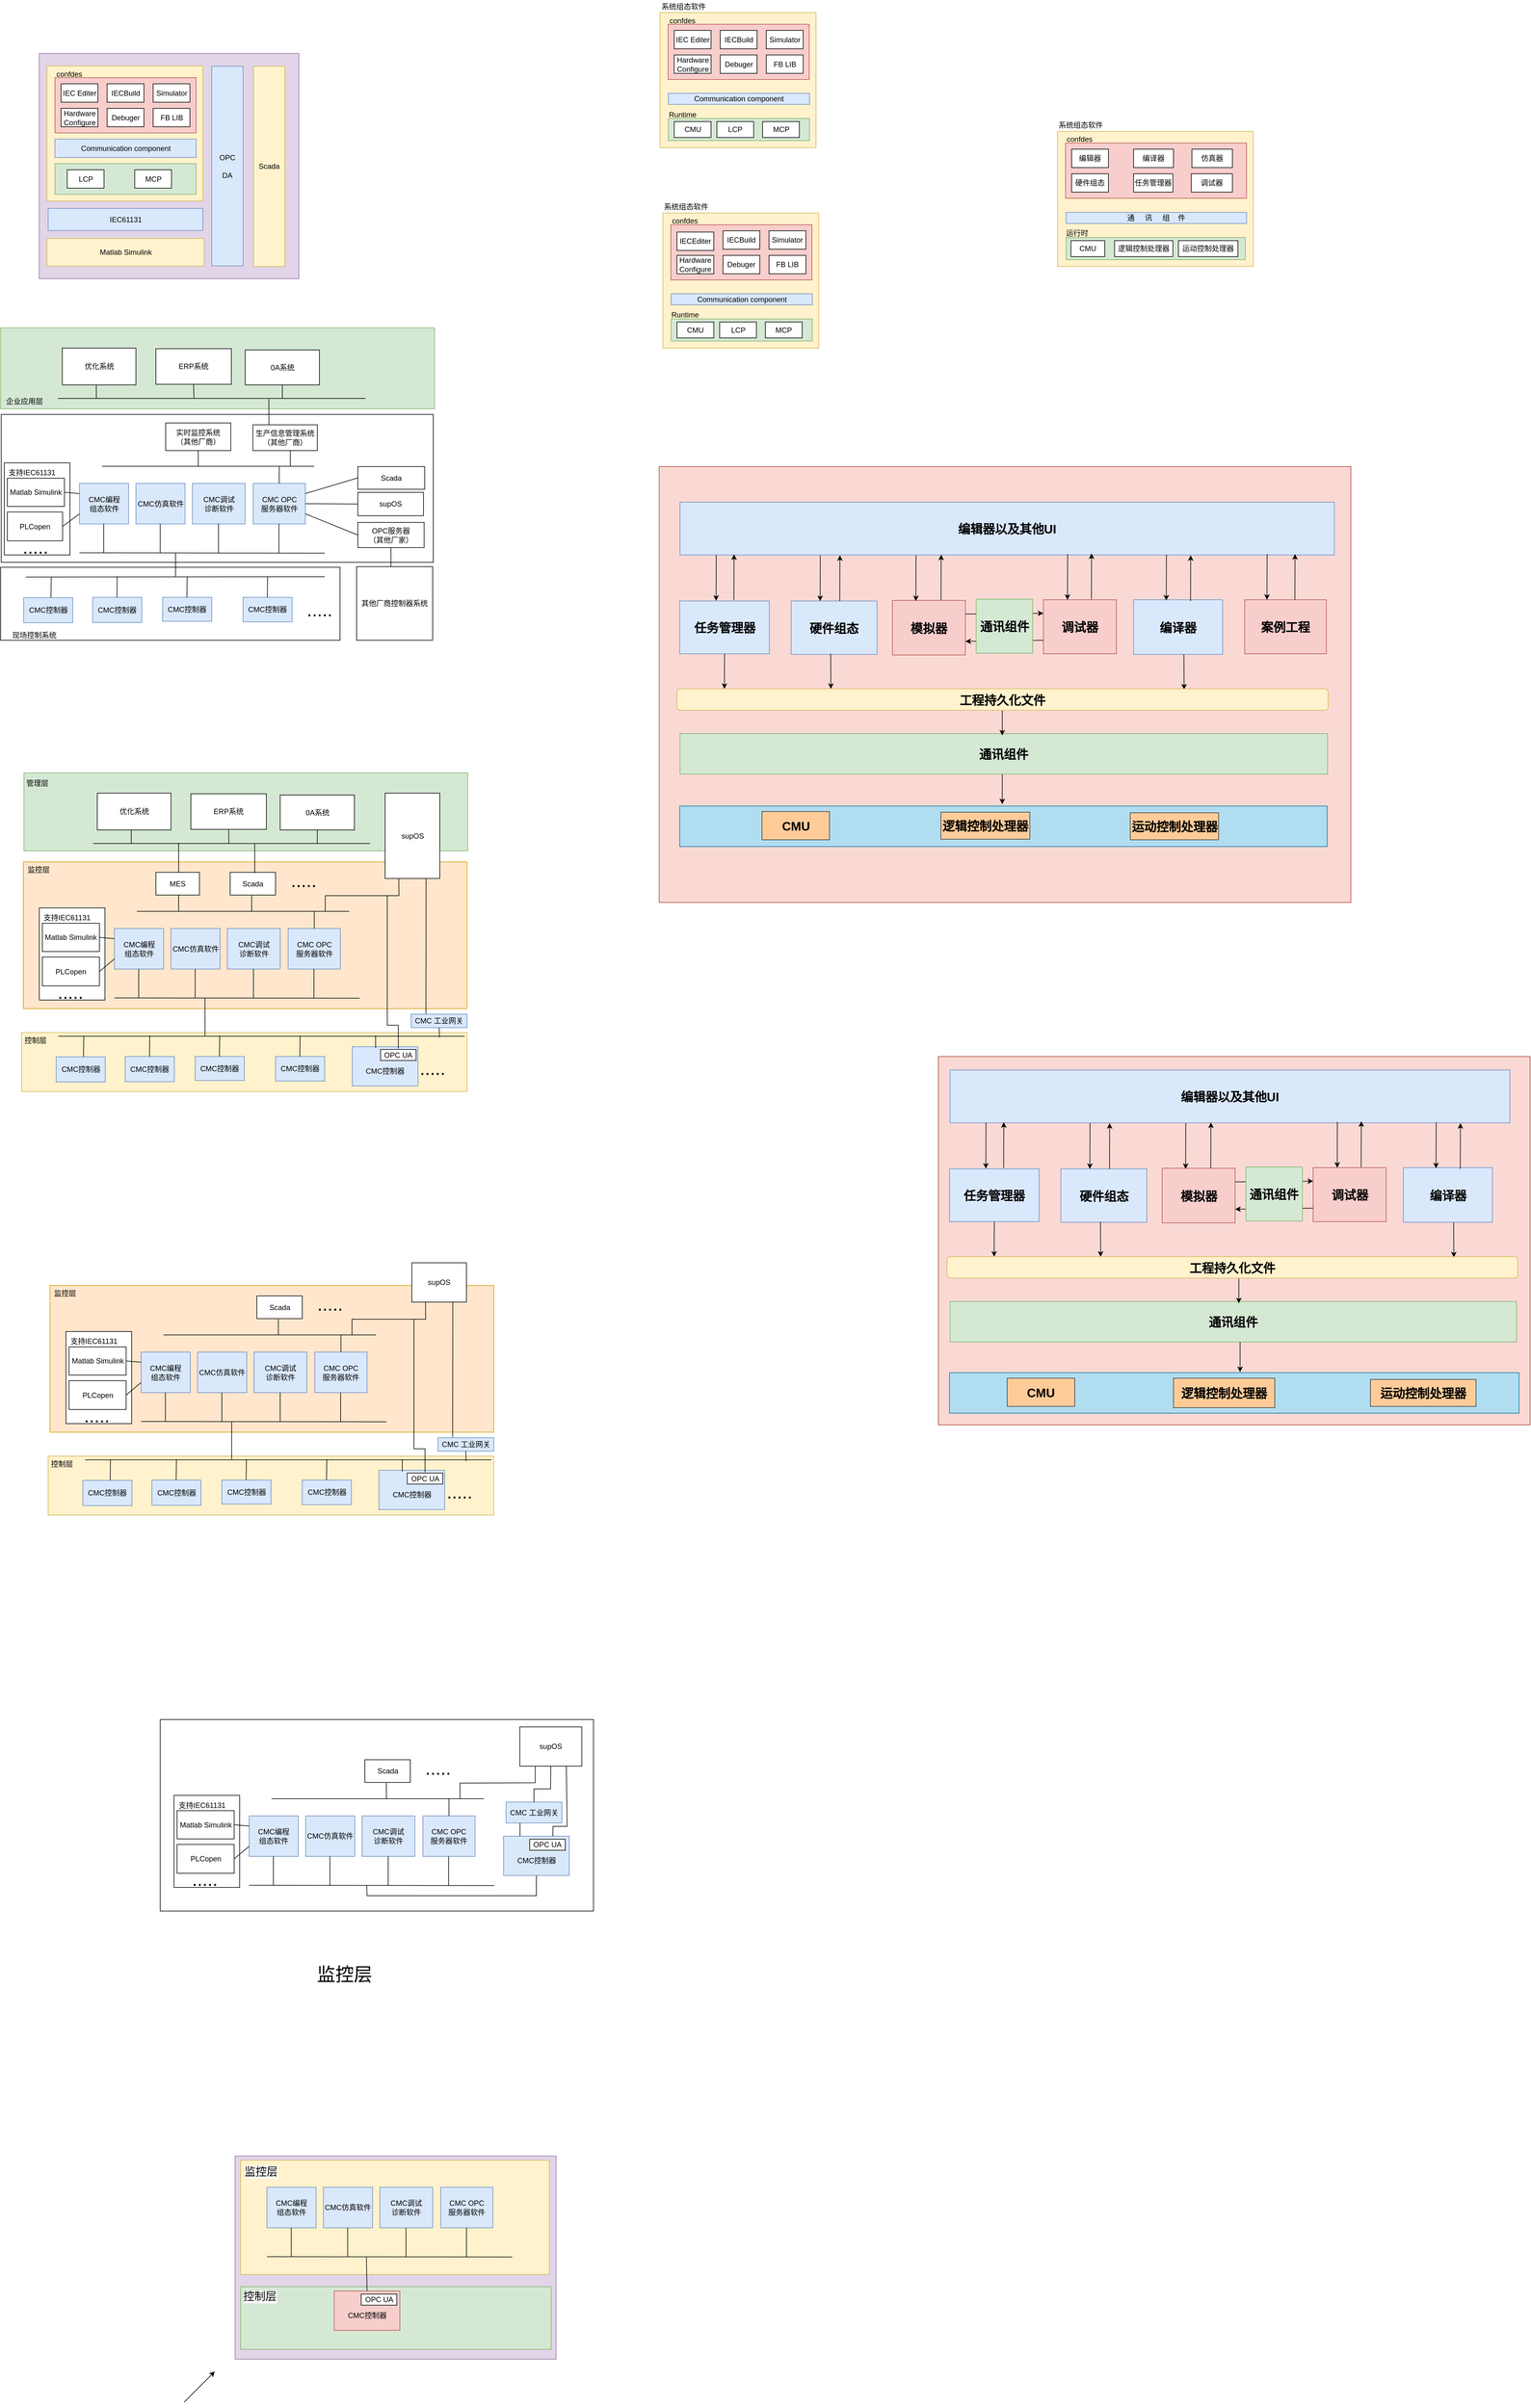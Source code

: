 <mxfile version="12.2.6" type="github" pages="1">
  <diagram id="X2vVQ79vodiJDOU-1dmY" name="Page-1">
    <mxGraphModel dx="907" dy="498" grid="0" gridSize="10" guides="1" tooltips="1" connect="1" arrows="1" fold="1" page="0" pageScale="1" pageWidth="827" pageHeight="1169" math="0" shadow="0">
      <root>
        <mxCell id="0"/>
        <mxCell id="1" parent="0"/>
        <mxCell id="Dqny7z8G13KKJezJZAIa-198" value="" style="rounded=0;whiteSpace=wrap;html=1;fontSize=30;fillColor=#e1d5e7;strokeColor=#9673a6;" vertex="1" parent="1">
          <mxGeometry x="420" y="3620" width="523" height="331" as="geometry"/>
        </mxCell>
        <mxCell id="Dqny7z8G13KKJezJZAIa-197" value="" style="rounded=0;whiteSpace=wrap;html=1;fontSize=30;fillColor=#d5e8d4;strokeColor=#82b366;" vertex="1" parent="1">
          <mxGeometry x="429" y="3833" width="506" height="102" as="geometry"/>
        </mxCell>
        <mxCell id="Dqny7z8G13KKJezJZAIa-143" value="" style="rounded=0;whiteSpace=wrap;html=1;fontSize=30;" vertex="1" parent="1">
          <mxGeometry x="298" y="2909" width="706" height="312" as="geometry"/>
        </mxCell>
        <mxCell id="_6NZaIRy7YHS5ROT2_4o-61" value="" style="rounded=0;whiteSpace=wrap;html=1;fontSize=20;fillColor=#fad9d5;strokeColor=#ae4132;" parent="1" vertex="1">
          <mxGeometry x="1111" y="868" width="1127" height="710" as="geometry"/>
        </mxCell>
        <mxCell id="jsY58lBf7UuHs69GCGZg-60" value="" style="rounded=0;whiteSpace=wrap;html=1;" parent="1" vertex="1">
          <mxGeometry x="39" y="783" width="704" height="241" as="geometry"/>
        </mxCell>
        <mxCell id="jsY58lBf7UuHs69GCGZg-82" value="" style="rounded=0;whiteSpace=wrap;html=1;" parent="1" vertex="1">
          <mxGeometry x="44" y="862" width="107" height="150" as="geometry"/>
        </mxCell>
        <mxCell id="jsY58lBf7UuHs69GCGZg-80" value="" style="rounded=0;whiteSpace=wrap;html=1;fillColor=#d5e8d4;strokeColor=#82b366;" parent="1" vertex="1">
          <mxGeometry x="38" y="642" width="707" height="132" as="geometry"/>
        </mxCell>
        <mxCell id="jsY58lBf7UuHs69GCGZg-41" value="" style="rounded=0;whiteSpace=wrap;html=1;" parent="1" vertex="1">
          <mxGeometry x="38" y="1032" width="553" height="119" as="geometry"/>
        </mxCell>
        <mxCell id="29Fu6ePBGddKuSXw-dip-40" value="" style="rounded=0;whiteSpace=wrap;html=1;fillColor=#e1d5e7;strokeColor=#9673a6;" parent="1" vertex="1">
          <mxGeometry x="101" y="195" width="423" height="367" as="geometry"/>
        </mxCell>
        <mxCell id="29Fu6ePBGddKuSXw-dip-6" value="" style="rounded=0;whiteSpace=wrap;html=1;fillColor=#fff2cc;strokeColor=#d6b656;" parent="1" vertex="1">
          <mxGeometry x="113.5" y="215.5" width="254" height="220" as="geometry"/>
        </mxCell>
        <mxCell id="29Fu6ePBGddKuSXw-dip-10" value="" style="rounded=0;whiteSpace=wrap;html=1;fillColor=#f8cecc;strokeColor=#b85450;" parent="1" vertex="1">
          <mxGeometry x="126.5" y="234.5" width="230" height="90" as="geometry"/>
        </mxCell>
        <mxCell id="29Fu6ePBGddKuSXw-dip-11" value="IEC Editer" style="rounded=0;whiteSpace=wrap;html=1;" parent="1" vertex="1">
          <mxGeometry x="136.5" y="244.5" width="60" height="30" as="geometry"/>
        </mxCell>
        <mxCell id="29Fu6ePBGddKuSXw-dip-12" value="IECBuild" style="rounded=0;whiteSpace=wrap;html=1;" parent="1" vertex="1">
          <mxGeometry x="211.5" y="244.5" width="60" height="30" as="geometry"/>
        </mxCell>
        <mxCell id="29Fu6ePBGddKuSXw-dip-13" value="Debuger" style="rounded=0;whiteSpace=wrap;html=1;" parent="1" vertex="1">
          <mxGeometry x="211.5" y="284.5" width="60" height="30" as="geometry"/>
        </mxCell>
        <mxCell id="29Fu6ePBGddKuSXw-dip-16" value="confdes" style="text;html=1;resizable=0;points=[];autosize=1;align=left;verticalAlign=top;spacingTop=-4;" parent="1" vertex="1">
          <mxGeometry x="126.5" y="218.5" width="60" height="20" as="geometry"/>
        </mxCell>
        <mxCell id="29Fu6ePBGddKuSXw-dip-21" value="Simulator" style="rounded=0;whiteSpace=wrap;html=1;" parent="1" vertex="1">
          <mxGeometry x="286.5" y="244.5" width="60" height="30" as="geometry"/>
        </mxCell>
        <mxCell id="29Fu6ePBGddKuSXw-dip-22" value="&lt;div&gt;Hardware&lt;/div&gt;&lt;div&gt;&lt;span id=&quot;w_520&quot; class=&quot;high-light-bg&quot;&gt;Configure&lt;/span&gt;&lt;/div&gt;" style="rounded=0;whiteSpace=wrap;html=1;" parent="1" vertex="1">
          <mxGeometry x="136.5" y="284.5" width="60" height="30" as="geometry"/>
        </mxCell>
        <mxCell id="29Fu6ePBGddKuSXw-dip-23" value="FB LIB" style="rounded=0;whiteSpace=wrap;html=1;" parent="1" vertex="1">
          <mxGeometry x="286.5" y="284.5" width="60" height="30" as="geometry"/>
        </mxCell>
        <mxCell id="29Fu6ePBGddKuSXw-dip-26" value="Communication component" style="rounded=0;whiteSpace=wrap;html=1;fillColor=#dae8fc;strokeColor=#6c8ebf;" parent="1" vertex="1">
          <mxGeometry x="126.5" y="334.5" width="230" height="30" as="geometry"/>
        </mxCell>
        <mxCell id="29Fu6ePBGddKuSXw-dip-29" value="" style="rounded=0;whiteSpace=wrap;html=1;fillColor=#d5e8d4;strokeColor=#82b366;" parent="1" vertex="1">
          <mxGeometry x="126.5" y="374.5" width="230" height="50" as="geometry"/>
        </mxCell>
        <mxCell id="29Fu6ePBGddKuSXw-dip-31" value="LCP" style="rounded=0;whiteSpace=wrap;html=1;" parent="1" vertex="1">
          <mxGeometry x="146.5" y="384.5" width="60" height="30" as="geometry"/>
        </mxCell>
        <mxCell id="29Fu6ePBGddKuSXw-dip-32" value="MCP" style="rounded=0;whiteSpace=wrap;html=1;" parent="1" vertex="1">
          <mxGeometry x="256.5" y="384.5" width="60" height="30" as="geometry"/>
        </mxCell>
        <mxCell id="29Fu6ePBGddKuSXw-dip-35" value="&lt;div&gt;&lt;font style=&quot;font-size: 12px&quot;&gt;OPC&lt;/font&gt;&lt;/div&gt;&lt;div&gt;&lt;font style=&quot;font-size: 12px&quot;&gt;&lt;br&gt;&lt;/font&gt;&lt;/div&gt;&lt;div&gt;&lt;font style=&quot;font-size: 12px&quot;&gt; DA&lt;/font&gt;&lt;/div&gt;" style="rounded=0;whiteSpace=wrap;html=1;fillColor=#dae8fc;strokeColor=#6c8ebf;" parent="1" vertex="1">
          <mxGeometry x="382" y="216" width="51" height="325" as="geometry"/>
        </mxCell>
        <mxCell id="29Fu6ePBGddKuSXw-dip-36" value="Scada" style="rounded=0;whiteSpace=wrap;html=1;fillColor=#fff2cc;strokeColor=#d6b656;" parent="1" vertex="1">
          <mxGeometry x="450" y="216" width="51" height="326" as="geometry"/>
        </mxCell>
        <mxCell id="29Fu6ePBGddKuSXw-dip-37" value="IEC61131" style="rounded=0;whiteSpace=wrap;html=1;fillColor=#dae8fc;strokeColor=#6c8ebf;" parent="1" vertex="1">
          <mxGeometry x="115.5" y="447.5" width="252" height="36" as="geometry"/>
        </mxCell>
        <mxCell id="29Fu6ePBGddKuSXw-dip-38" value="Matlab Simulink" style="rounded=0;whiteSpace=wrap;html=1;fillColor=#fff2cc;strokeColor=#d6b656;" parent="1" vertex="1">
          <mxGeometry x="113.5" y="496.5" width="256" height="45" as="geometry"/>
        </mxCell>
        <mxCell id="jsY58lBf7UuHs69GCGZg-1" value="&lt;div&gt;CMC编程&lt;/div&gt;&lt;div&gt;组态软件&lt;/div&gt;" style="rounded=0;whiteSpace=wrap;html=1;fillColor=#dae8fc;strokeColor=#6c8ebf;" parent="1" vertex="1">
          <mxGeometry x="166.5" y="895.5" width="80" height="66" as="geometry"/>
        </mxCell>
        <mxCell id="jsY58lBf7UuHs69GCGZg-2" value="CMC仿真软件" style="rounded=0;whiteSpace=wrap;html=1;fillColor=#dae8fc;strokeColor=#6c8ebf;" parent="1" vertex="1">
          <mxGeometry x="258.5" y="895.5" width="80" height="66" as="geometry"/>
        </mxCell>
        <mxCell id="jsY58lBf7UuHs69GCGZg-3" value="&lt;div&gt;CMC OPC&lt;/div&gt;&lt;div&gt;服务器软件&lt;br&gt;&lt;/div&gt;" style="rounded=0;whiteSpace=wrap;html=1;fillColor=#dae8fc;strokeColor=#6c8ebf;" parent="1" vertex="1">
          <mxGeometry x="449.5" y="895.5" width="85" height="66" as="geometry"/>
        </mxCell>
        <mxCell id="jsY58lBf7UuHs69GCGZg-4" value="&lt;div&gt;CMC调试&lt;/div&gt;&lt;div&gt;诊断软件&lt;/div&gt;" style="rounded=0;whiteSpace=wrap;html=1;fillColor=#dae8fc;strokeColor=#6c8ebf;" parent="1" vertex="1">
          <mxGeometry x="350.5" y="895.5" width="86" height="66" as="geometry"/>
        </mxCell>
        <mxCell id="jsY58lBf7UuHs69GCGZg-8" value="" style="endArrow=none;html=1;" parent="1" edge="1">
          <mxGeometry width="50" height="50" relative="1" as="geometry">
            <mxPoint x="203" y="867.5" as="sourcePoint"/>
            <mxPoint x="549" y="867.5" as="targetPoint"/>
          </mxGeometry>
        </mxCell>
        <mxCell id="jsY58lBf7UuHs69GCGZg-9" value="" style="endArrow=none;html=1;exitX=0.5;exitY=0;exitDx=0;exitDy=0;" parent="1" source="jsY58lBf7UuHs69GCGZg-3" edge="1">
          <mxGeometry width="50" height="50" relative="1" as="geometry">
            <mxPoint x="114" y="1032.5" as="sourcePoint"/>
            <mxPoint x="492" y="868" as="targetPoint"/>
          </mxGeometry>
        </mxCell>
        <mxCell id="jsY58lBf7UuHs69GCGZg-11" value="&lt;div&gt;生产信息管理系统&lt;/div&gt;（其他厂商）" style="rounded=0;whiteSpace=wrap;html=1;" parent="1" vertex="1">
          <mxGeometry x="449" y="800" width="105" height="42" as="geometry"/>
        </mxCell>
        <mxCell id="jsY58lBf7UuHs69GCGZg-12" value="&lt;div&gt;实时监控系统&lt;/div&gt;&lt;div&gt;（其他厂商）&lt;br&gt;&lt;/div&gt;" style="rounded=0;whiteSpace=wrap;html=1;" parent="1" vertex="1">
          <mxGeometry x="307" y="797" width="106" height="45" as="geometry"/>
        </mxCell>
        <mxCell id="jsY58lBf7UuHs69GCGZg-13" value="" style="endArrow=none;html=1;entryX=0.5;entryY=1;entryDx=0;entryDy=0;" parent="1" target="jsY58lBf7UuHs69GCGZg-12" edge="1">
          <mxGeometry width="50" height="50" relative="1" as="geometry">
            <mxPoint x="360" y="868" as="sourcePoint"/>
            <mxPoint x="151" y="1021" as="targetPoint"/>
          </mxGeometry>
        </mxCell>
        <mxCell id="jsY58lBf7UuHs69GCGZg-14" value="" style="endArrow=none;html=1;entryX=0.5;entryY=1;entryDx=0;entryDy=0;" parent="1" edge="1">
          <mxGeometry width="50" height="50" relative="1" as="geometry">
            <mxPoint x="510" y="868" as="sourcePoint"/>
            <mxPoint x="510" y="842" as="targetPoint"/>
          </mxGeometry>
        </mxCell>
        <mxCell id="jsY58lBf7UuHs69GCGZg-15" value="Scada" style="rounded=0;whiteSpace=wrap;html=1;" parent="1" vertex="1">
          <mxGeometry x="620" y="868" width="109" height="37" as="geometry"/>
        </mxCell>
        <mxCell id="jsY58lBf7UuHs69GCGZg-17" value="" style="endArrow=none;html=1;" parent="1" edge="1">
          <mxGeometry width="50" height="50" relative="1" as="geometry">
            <mxPoint x="166.5" y="1008.5" as="sourcePoint"/>
            <mxPoint x="566" y="1009" as="targetPoint"/>
          </mxGeometry>
        </mxCell>
        <mxCell id="jsY58lBf7UuHs69GCGZg-18" value="" style="endArrow=none;html=1;exitX=0.5;exitY=0;exitDx=0;exitDy=0;" parent="1" edge="1">
          <mxGeometry width="50" height="50" relative="1" as="geometry">
            <mxPoint x="206" y="1009.0" as="sourcePoint"/>
            <mxPoint x="206" y="961.5" as="targetPoint"/>
          </mxGeometry>
        </mxCell>
        <mxCell id="jsY58lBf7UuHs69GCGZg-19" value="" style="endArrow=none;html=1;exitX=0.5;exitY=0;exitDx=0;exitDy=0;" parent="1" edge="1">
          <mxGeometry width="50" height="50" relative="1" as="geometry">
            <mxPoint x="298" y="1009.0" as="sourcePoint"/>
            <mxPoint x="298" y="961.5" as="targetPoint"/>
          </mxGeometry>
        </mxCell>
        <mxCell id="jsY58lBf7UuHs69GCGZg-20" value="" style="endArrow=none;html=1;exitX=0.5;exitY=0;exitDx=0;exitDy=0;" parent="1" edge="1">
          <mxGeometry width="50" height="50" relative="1" as="geometry">
            <mxPoint x="393" y="1009.0" as="sourcePoint"/>
            <mxPoint x="393" y="961.5" as="targetPoint"/>
          </mxGeometry>
        </mxCell>
        <mxCell id="jsY58lBf7UuHs69GCGZg-21" value="" style="endArrow=none;html=1;exitX=0.5;exitY=0;exitDx=0;exitDy=0;" parent="1" edge="1">
          <mxGeometry width="50" height="50" relative="1" as="geometry">
            <mxPoint x="491.5" y="1009.0" as="sourcePoint"/>
            <mxPoint x="491.5" y="961.5" as="targetPoint"/>
          </mxGeometry>
        </mxCell>
        <mxCell id="jsY58lBf7UuHs69GCGZg-24" value="" style="endArrow=none;html=1;exitX=0;exitY=0.5;exitDx=0;exitDy=0;entryX=1;entryY=0.25;entryDx=0;entryDy=0;" parent="1" source="jsY58lBf7UuHs69GCGZg-15" target="jsY58lBf7UuHs69GCGZg-3" edge="1">
          <mxGeometry width="50" height="50" relative="1" as="geometry">
            <mxPoint x="501.5" y="1019.0" as="sourcePoint"/>
            <mxPoint x="501.5" y="971.5" as="targetPoint"/>
          </mxGeometry>
        </mxCell>
        <mxCell id="jsY58lBf7UuHs69GCGZg-25" value="supOS" style="rounded=0;whiteSpace=wrap;html=1;" parent="1" vertex="1">
          <mxGeometry x="620" y="910" width="107" height="38" as="geometry"/>
        </mxCell>
        <mxCell id="jsY58lBf7UuHs69GCGZg-26" value="" style="endArrow=none;html=1;exitX=0;exitY=0.5;exitDx=0;exitDy=0;entryX=1;entryY=0.5;entryDx=0;entryDy=0;" parent="1" source="jsY58lBf7UuHs69GCGZg-25" target="jsY58lBf7UuHs69GCGZg-3" edge="1">
          <mxGeometry width="50" height="50" relative="1" as="geometry">
            <mxPoint x="601.5" y="896.5" as="sourcePoint"/>
            <mxPoint x="544.5" y="922" as="targetPoint"/>
          </mxGeometry>
        </mxCell>
        <mxCell id="jsY58lBf7UuHs69GCGZg-27" value="CMC控制器" style="rounded=0;whiteSpace=wrap;html=1;fillColor=#dae8fc;strokeColor=#6c8ebf;" parent="1" vertex="1">
          <mxGeometry x="188" y="1081" width="80" height="41" as="geometry"/>
        </mxCell>
        <mxCell id="jsY58lBf7UuHs69GCGZg-28" value="CMC控制器" style="rounded=0;whiteSpace=wrap;html=1;fillColor=#dae8fc;strokeColor=#6c8ebf;" parent="1" vertex="1">
          <mxGeometry x="302" y="1081" width="80" height="39" as="geometry"/>
        </mxCell>
        <mxCell id="jsY58lBf7UuHs69GCGZg-30" value="CMC控制器" style="rounded=0;whiteSpace=wrap;html=1;fillColor=#dae8fc;strokeColor=#6c8ebf;" parent="1" vertex="1">
          <mxGeometry x="433" y="1081" width="80" height="40" as="geometry"/>
        </mxCell>
        <mxCell id="jsY58lBf7UuHs69GCGZg-33" value="" style="endArrow=none;html=1;" parent="1" edge="1">
          <mxGeometry width="50" height="50" relative="1" as="geometry">
            <mxPoint x="79" y="1048" as="sourcePoint"/>
            <mxPoint x="566" y="1047.5" as="targetPoint"/>
          </mxGeometry>
        </mxCell>
        <mxCell id="jsY58lBf7UuHs69GCGZg-34" value="" style="endArrow=none;html=1;exitX=0.5;exitY=0;exitDx=0;exitDy=0;" parent="1" edge="1">
          <mxGeometry width="50" height="50" relative="1" as="geometry">
            <mxPoint x="227.5" y="1081.0" as="sourcePoint"/>
            <mxPoint x="228" y="1047" as="targetPoint"/>
          </mxGeometry>
        </mxCell>
        <mxCell id="jsY58lBf7UuHs69GCGZg-35" value="" style="endArrow=none;html=1;exitX=0.5;exitY=0;exitDx=0;exitDy=0;" parent="1" edge="1">
          <mxGeometry width="50" height="50" relative="1" as="geometry">
            <mxPoint x="341.5" y="1081.0" as="sourcePoint"/>
            <mxPoint x="342" y="1047" as="targetPoint"/>
          </mxGeometry>
        </mxCell>
        <mxCell id="jsY58lBf7UuHs69GCGZg-36" value="" style="endArrow=none;html=1;exitX=0.5;exitY=0;exitDx=0;exitDy=0;" parent="1" edge="1">
          <mxGeometry width="50" height="50" relative="1" as="geometry">
            <mxPoint x="472.5" y="1081.0" as="sourcePoint"/>
            <mxPoint x="473" y="1047" as="targetPoint"/>
          </mxGeometry>
        </mxCell>
        <mxCell id="jsY58lBf7UuHs69GCGZg-38" value="&lt;font style=&quot;font-size: 30px&quot;&gt;.....&lt;/font&gt;" style="text;html=1;resizable=0;points=[];autosize=1;align=left;verticalAlign=top;spacingTop=-4;" parent="1" vertex="1">
          <mxGeometry x="534.5" y="1081" width="52" height="21" as="geometry"/>
        </mxCell>
        <mxCell id="jsY58lBf7UuHs69GCGZg-43" value="现场控制系统" style="text;html=1;resizable=0;points=[];autosize=1;align=left;verticalAlign=top;spacingTop=-4;" parent="1" vertex="1">
          <mxGeometry x="54.5" y="1133" width="82" height="14" as="geometry"/>
        </mxCell>
        <mxCell id="jsY58lBf7UuHs69GCGZg-44" value="" style="endArrow=none;html=1;" parent="1" edge="1">
          <mxGeometry width="50" height="50" relative="1" as="geometry">
            <mxPoint x="323" y="1047" as="sourcePoint"/>
            <mxPoint x="323" y="1009" as="targetPoint"/>
          </mxGeometry>
        </mxCell>
        <mxCell id="jsY58lBf7UuHs69GCGZg-45" value="OPC服务器&lt;br&gt;（其他厂家）" style="rounded=0;whiteSpace=wrap;html=1;" parent="1" vertex="1">
          <mxGeometry x="620" y="959" width="108" height="41" as="geometry"/>
        </mxCell>
        <mxCell id="jsY58lBf7UuHs69GCGZg-46" value="" style="endArrow=none;html=1;exitX=0;exitY=0.5;exitDx=0;exitDy=0;entryX=1;entryY=0.75;entryDx=0;entryDy=0;" parent="1" source="jsY58lBf7UuHs69GCGZg-45" target="jsY58lBf7UuHs69GCGZg-3" edge="1">
          <mxGeometry width="50" height="50" relative="1" as="geometry">
            <mxPoint x="630" y="934" as="sourcePoint"/>
            <mxPoint x="544.5" y="938.5" as="targetPoint"/>
          </mxGeometry>
        </mxCell>
        <mxCell id="jsY58lBf7UuHs69GCGZg-47" value="其他厂商控制器系统" style="rounded=0;whiteSpace=wrap;html=1;" parent="1" vertex="1">
          <mxGeometry x="618" y="1031" width="124" height="120" as="geometry"/>
        </mxCell>
        <mxCell id="jsY58lBf7UuHs69GCGZg-48" value="" style="endArrow=none;html=1;entryX=0.5;entryY=1;entryDx=0;entryDy=0;" parent="1" target="jsY58lBf7UuHs69GCGZg-45" edge="1">
          <mxGeometry width="50" height="50" relative="1" as="geometry">
            <mxPoint x="674" y="1031" as="sourcePoint"/>
            <mxPoint x="151" y="1176" as="targetPoint"/>
          </mxGeometry>
        </mxCell>
        <mxCell id="jsY58lBf7UuHs69GCGZg-50" value="Matlab Simulink" style="rounded=0;whiteSpace=wrap;html=1;" parent="1" vertex="1">
          <mxGeometry x="49" y="887" width="93" height="46" as="geometry"/>
        </mxCell>
        <mxCell id="jsY58lBf7UuHs69GCGZg-53" value="PLCopen" style="rounded=0;whiteSpace=wrap;html=1;" parent="1" vertex="1">
          <mxGeometry x="49" y="942" width="90" height="47" as="geometry"/>
        </mxCell>
        <mxCell id="jsY58lBf7UuHs69GCGZg-55" value="CMC控制器" style="rounded=0;whiteSpace=wrap;html=1;fillColor=#dae8fc;strokeColor=#6c8ebf;" parent="1" vertex="1">
          <mxGeometry x="75.5" y="1081.5" width="80" height="41" as="geometry"/>
        </mxCell>
        <mxCell id="jsY58lBf7UuHs69GCGZg-56" value="" style="endArrow=none;html=1;exitX=0.5;exitY=0;exitDx=0;exitDy=0;" parent="1" edge="1">
          <mxGeometry width="50" height="50" relative="1" as="geometry">
            <mxPoint x="120" y="1081.5" as="sourcePoint"/>
            <mxPoint x="120.5" y="1047.5" as="targetPoint"/>
          </mxGeometry>
        </mxCell>
        <mxCell id="jsY58lBf7UuHs69GCGZg-57" value="" style="endArrow=none;html=1;entryX=0;entryY=0.25;entryDx=0;entryDy=0;exitX=1;exitY=0.5;exitDx=0;exitDy=0;" parent="1" source="jsY58lBf7UuHs69GCGZg-50" target="jsY58lBf7UuHs69GCGZg-1" edge="1">
          <mxGeometry width="50" height="50" relative="1" as="geometry">
            <mxPoint x="34" y="1222" as="sourcePoint"/>
            <mxPoint x="84" y="1172" as="targetPoint"/>
          </mxGeometry>
        </mxCell>
        <mxCell id="jsY58lBf7UuHs69GCGZg-58" value="" style="endArrow=none;html=1;entryX=0;entryY=0.75;entryDx=0;entryDy=0;exitX=1;exitY=0.5;exitDx=0;exitDy=0;" parent="1" source="jsY58lBf7UuHs69GCGZg-53" target="jsY58lBf7UuHs69GCGZg-1" edge="1">
          <mxGeometry width="50" height="50" relative="1" as="geometry">
            <mxPoint x="137" y="920" as="sourcePoint"/>
            <mxPoint x="176.5" y="922" as="targetPoint"/>
          </mxGeometry>
        </mxCell>
        <mxCell id="jsY58lBf7UuHs69GCGZg-59" value="&lt;font style=&quot;font-size: 30px&quot;&gt;.....&lt;/font&gt;" style="text;html=1;resizable=0;points=[];autosize=1;align=left;verticalAlign=top;spacingTop=-4;" parent="1" vertex="1">
          <mxGeometry x="71.5" y="978.5" width="52" height="21" as="geometry"/>
        </mxCell>
        <mxCell id="jsY58lBf7UuHs69GCGZg-64" value="0A系统" style="rounded=0;whiteSpace=wrap;html=1;" parent="1" vertex="1">
          <mxGeometry x="436.5" y="678" width="121" height="57" as="geometry"/>
        </mxCell>
        <mxCell id="jsY58lBf7UuHs69GCGZg-65" value="ERP系统" style="rounded=0;whiteSpace=wrap;html=1;" parent="1" vertex="1">
          <mxGeometry x="291" y="676" width="123" height="58" as="geometry"/>
        </mxCell>
        <mxCell id="jsY58lBf7UuHs69GCGZg-66" value="优化系统" style="rounded=0;whiteSpace=wrap;html=1;" parent="1" vertex="1">
          <mxGeometry x="138.5" y="675" width="120" height="60" as="geometry"/>
        </mxCell>
        <mxCell id="jsY58lBf7UuHs69GCGZg-73" value="" style="endArrow=none;html=1;entryX=0.5;entryY=1;entryDx=0;entryDy=0;" parent="1" target="jsY58lBf7UuHs69GCGZg-65" edge="1">
          <mxGeometry width="50" height="50" relative="1" as="geometry">
            <mxPoint x="353" y="757" as="sourcePoint"/>
            <mxPoint x="218.5" y="754" as="targetPoint"/>
          </mxGeometry>
        </mxCell>
        <mxCell id="jsY58lBf7UuHs69GCGZg-74" value="" style="endArrow=none;html=1;" parent="1" edge="1">
          <mxGeometry width="50" height="50" relative="1" as="geometry">
            <mxPoint x="131.5" y="757" as="sourcePoint"/>
            <mxPoint x="632.5" y="757" as="targetPoint"/>
          </mxGeometry>
        </mxCell>
        <mxCell id="jsY58lBf7UuHs69GCGZg-75" value="" style="endArrow=none;html=1;" parent="1" target="jsY58lBf7UuHs69GCGZg-64" edge="1">
          <mxGeometry width="50" height="50" relative="1" as="geometry">
            <mxPoint x="497" y="757" as="sourcePoint"/>
            <mxPoint x="92" y="1172" as="targetPoint"/>
          </mxGeometry>
        </mxCell>
        <mxCell id="jsY58lBf7UuHs69GCGZg-77" value="" style="endArrow=none;html=1;" parent="1" edge="1">
          <mxGeometry width="50" height="50" relative="1" as="geometry">
            <mxPoint x="194" y="757" as="sourcePoint"/>
            <mxPoint x="193.788" y="735" as="targetPoint"/>
          </mxGeometry>
        </mxCell>
        <mxCell id="jsY58lBf7UuHs69GCGZg-79" value="" style="endArrow=none;html=1;entryX=0.25;entryY=0;entryDx=0;entryDy=0;" parent="1" target="jsY58lBf7UuHs69GCGZg-11" edge="1">
          <mxGeometry width="50" height="50" relative="1" as="geometry">
            <mxPoint x="475" y="758" as="sourcePoint"/>
            <mxPoint x="520" y="852" as="targetPoint"/>
          </mxGeometry>
        </mxCell>
        <mxCell id="jsY58lBf7UuHs69GCGZg-81" value="企业应用层" style="text;html=1;resizable=0;points=[];autosize=1;align=left;verticalAlign=top;spacingTop=-4;" parent="1" vertex="1">
          <mxGeometry x="44.5" y="752" width="70" height="14" as="geometry"/>
        </mxCell>
        <mxCell id="jsY58lBf7UuHs69GCGZg-83" value="支持IEC61131" style="text;html=1;resizable=0;points=[];autosize=1;align=left;verticalAlign=top;spacingTop=-4;" parent="1" vertex="1">
          <mxGeometry x="49" y="868" width="88" height="14" as="geometry"/>
        </mxCell>
        <mxCell id="jsY58lBf7UuHs69GCGZg-84" value="" style="rounded=0;whiteSpace=wrap;html=1;fillColor=#ffe6cc;strokeColor=#d79b00;" parent="1" vertex="1">
          <mxGeometry x="75" y="1512" width="723" height="239" as="geometry"/>
        </mxCell>
        <mxCell id="jsY58lBf7UuHs69GCGZg-85" value="" style="rounded=0;whiteSpace=wrap;html=1;" parent="1" vertex="1">
          <mxGeometry x="101" y="1587" width="107" height="150" as="geometry"/>
        </mxCell>
        <mxCell id="jsY58lBf7UuHs69GCGZg-86" value="" style="rounded=0;whiteSpace=wrap;html=1;fillColor=#d5e8d4;strokeColor=#82b366;" parent="1" vertex="1">
          <mxGeometry x="76" y="1367" width="723" height="127" as="geometry"/>
        </mxCell>
        <mxCell id="jsY58lBf7UuHs69GCGZg-87" value="" style="rounded=0;whiteSpace=wrap;html=1;fillColor=#fff2cc;strokeColor=#d6b656;" parent="1" vertex="1">
          <mxGeometry x="72" y="1790" width="726" height="96" as="geometry"/>
        </mxCell>
        <mxCell id="jsY58lBf7UuHs69GCGZg-88" value="&lt;div&gt;CMC编程&lt;/div&gt;&lt;div&gt;组态软件&lt;/div&gt;" style="rounded=0;whiteSpace=wrap;html=1;fillColor=#dae8fc;strokeColor=#6c8ebf;" parent="1" vertex="1">
          <mxGeometry x="223.5" y="1620.5" width="80" height="66" as="geometry"/>
        </mxCell>
        <mxCell id="jsY58lBf7UuHs69GCGZg-89" value="CMC仿真软件" style="rounded=0;whiteSpace=wrap;html=1;fillColor=#dae8fc;strokeColor=#6c8ebf;" parent="1" vertex="1">
          <mxGeometry x="315.5" y="1620.5" width="80" height="66" as="geometry"/>
        </mxCell>
        <mxCell id="jsY58lBf7UuHs69GCGZg-90" value="&lt;div&gt;CMC OPC&lt;/div&gt;&lt;div&gt;服务器软件&lt;br&gt;&lt;/div&gt;" style="rounded=0;whiteSpace=wrap;html=1;fillColor=#dae8fc;strokeColor=#6c8ebf;" parent="1" vertex="1">
          <mxGeometry x="506.5" y="1620.5" width="85" height="66" as="geometry"/>
        </mxCell>
        <mxCell id="jsY58lBf7UuHs69GCGZg-91" value="&lt;div&gt;CMC调试&lt;/div&gt;&lt;div&gt;诊断软件&lt;/div&gt;" style="rounded=0;whiteSpace=wrap;html=1;fillColor=#dae8fc;strokeColor=#6c8ebf;" parent="1" vertex="1">
          <mxGeometry x="407.5" y="1620.5" width="86" height="66" as="geometry"/>
        </mxCell>
        <mxCell id="jsY58lBf7UuHs69GCGZg-92" value="" style="endArrow=none;html=1;" parent="1" edge="1">
          <mxGeometry width="50" height="50" relative="1" as="geometry">
            <mxPoint x="260" y="1592.5" as="sourcePoint"/>
            <mxPoint x="606.0" y="1592.5" as="targetPoint"/>
          </mxGeometry>
        </mxCell>
        <mxCell id="jsY58lBf7UuHs69GCGZg-93" value="" style="endArrow=none;html=1;exitX=0.5;exitY=0;exitDx=0;exitDy=0;" parent="1" source="jsY58lBf7UuHs69GCGZg-90" edge="1">
          <mxGeometry width="50" height="50" relative="1" as="geometry">
            <mxPoint x="171" y="1757.5" as="sourcePoint"/>
            <mxPoint x="549" y="1593" as="targetPoint"/>
          </mxGeometry>
        </mxCell>
        <mxCell id="jsY58lBf7UuHs69GCGZg-96" value="" style="endArrow=none;html=1;entryX=0.5;entryY=1;entryDx=0;entryDy=0;" parent="1" edge="1">
          <mxGeometry width="50" height="50" relative="1" as="geometry">
            <mxPoint x="447" y="1593" as="sourcePoint"/>
            <mxPoint x="447.0" y="1567" as="targetPoint"/>
          </mxGeometry>
        </mxCell>
        <mxCell id="jsY58lBf7UuHs69GCGZg-97" value="" style="endArrow=none;html=1;entryX=0.25;entryY=1;entryDx=0;entryDy=0;rounded=0;" parent="1" target="jsY58lBf7UuHs69GCGZg-105" edge="1">
          <mxGeometry width="50" height="50" relative="1" as="geometry">
            <mxPoint x="567" y="1593" as="sourcePoint"/>
            <mxPoint x="567" y="1567" as="targetPoint"/>
            <Array as="points">
              <mxPoint x="567" y="1567"/>
              <mxPoint x="687" y="1567"/>
            </Array>
          </mxGeometry>
        </mxCell>
        <mxCell id="jsY58lBf7UuHs69GCGZg-98" value="Scada" style="rounded=0;whiteSpace=wrap;html=1;" parent="1" vertex="1">
          <mxGeometry x="412" y="1529" width="74" height="37" as="geometry"/>
        </mxCell>
        <mxCell id="jsY58lBf7UuHs69GCGZg-99" value="" style="endArrow=none;html=1;" parent="1" edge="1">
          <mxGeometry width="50" height="50" relative="1" as="geometry">
            <mxPoint x="223.5" y="1733.5" as="sourcePoint"/>
            <mxPoint x="623.0" y="1734" as="targetPoint"/>
          </mxGeometry>
        </mxCell>
        <mxCell id="jsY58lBf7UuHs69GCGZg-100" value="" style="endArrow=none;html=1;exitX=0.5;exitY=0;exitDx=0;exitDy=0;" parent="1" edge="1">
          <mxGeometry width="50" height="50" relative="1" as="geometry">
            <mxPoint x="263" y="1734.0" as="sourcePoint"/>
            <mxPoint x="263" y="1686.5" as="targetPoint"/>
          </mxGeometry>
        </mxCell>
        <mxCell id="jsY58lBf7UuHs69GCGZg-101" value="" style="endArrow=none;html=1;exitX=0.5;exitY=0;exitDx=0;exitDy=0;" parent="1" edge="1">
          <mxGeometry width="50" height="50" relative="1" as="geometry">
            <mxPoint x="355" y="1734.0" as="sourcePoint"/>
            <mxPoint x="355" y="1686.5" as="targetPoint"/>
          </mxGeometry>
        </mxCell>
        <mxCell id="jsY58lBf7UuHs69GCGZg-102" value="" style="endArrow=none;html=1;exitX=0.5;exitY=0;exitDx=0;exitDy=0;" parent="1" edge="1">
          <mxGeometry width="50" height="50" relative="1" as="geometry">
            <mxPoint x="450" y="1734.0" as="sourcePoint"/>
            <mxPoint x="450" y="1686.5" as="targetPoint"/>
          </mxGeometry>
        </mxCell>
        <mxCell id="jsY58lBf7UuHs69GCGZg-103" value="" style="endArrow=none;html=1;exitX=0.5;exitY=0;exitDx=0;exitDy=0;" parent="1" edge="1">
          <mxGeometry width="50" height="50" relative="1" as="geometry">
            <mxPoint x="548.5" y="1734.0" as="sourcePoint"/>
            <mxPoint x="548.5" y="1686.5" as="targetPoint"/>
          </mxGeometry>
        </mxCell>
        <mxCell id="jsY58lBf7UuHs69GCGZg-105" value="supOS" style="rounded=0;whiteSpace=wrap;html=1;" parent="1" vertex="1">
          <mxGeometry x="664.5" y="1400" width="89" height="139" as="geometry"/>
        </mxCell>
        <mxCell id="jsY58lBf7UuHs69GCGZg-107" value="CMC控制器" style="rounded=0;whiteSpace=wrap;html=1;fillColor=#dae8fc;strokeColor=#6c8ebf;" parent="1" vertex="1">
          <mxGeometry x="241" y="1829" width="80" height="41" as="geometry"/>
        </mxCell>
        <mxCell id="jsY58lBf7UuHs69GCGZg-108" value="CMC控制器" style="rounded=0;whiteSpace=wrap;html=1;fillColor=#dae8fc;strokeColor=#6c8ebf;" parent="1" vertex="1">
          <mxGeometry x="355" y="1829" width="80" height="39" as="geometry"/>
        </mxCell>
        <mxCell id="jsY58lBf7UuHs69GCGZg-109" value="CMC控制器" style="rounded=0;whiteSpace=wrap;html=1;fillColor=#dae8fc;strokeColor=#6c8ebf;" parent="1" vertex="1">
          <mxGeometry x="486" y="1829" width="80" height="40" as="geometry"/>
        </mxCell>
        <mxCell id="jsY58lBf7UuHs69GCGZg-110" value="" style="endArrow=none;html=1;" parent="1" edge="1">
          <mxGeometry width="50" height="50" relative="1" as="geometry">
            <mxPoint x="132" y="1796" as="sourcePoint"/>
            <mxPoint x="794" y="1796" as="targetPoint"/>
          </mxGeometry>
        </mxCell>
        <mxCell id="jsY58lBf7UuHs69GCGZg-111" value="" style="endArrow=none;html=1;exitX=0.5;exitY=0;exitDx=0;exitDy=0;" parent="1" edge="1">
          <mxGeometry width="50" height="50" relative="1" as="geometry">
            <mxPoint x="280.5" y="1829.0" as="sourcePoint"/>
            <mxPoint x="281" y="1795" as="targetPoint"/>
          </mxGeometry>
        </mxCell>
        <mxCell id="jsY58lBf7UuHs69GCGZg-112" value="" style="endArrow=none;html=1;exitX=0.5;exitY=0;exitDx=0;exitDy=0;" parent="1" edge="1">
          <mxGeometry width="50" height="50" relative="1" as="geometry">
            <mxPoint x="394.5" y="1829.0" as="sourcePoint"/>
            <mxPoint x="395" y="1795" as="targetPoint"/>
          </mxGeometry>
        </mxCell>
        <mxCell id="jsY58lBf7UuHs69GCGZg-113" value="" style="endArrow=none;html=1;exitX=0.5;exitY=0;exitDx=0;exitDy=0;" parent="1" edge="1">
          <mxGeometry width="50" height="50" relative="1" as="geometry">
            <mxPoint x="525.5" y="1829.0" as="sourcePoint"/>
            <mxPoint x="526" y="1795" as="targetPoint"/>
          </mxGeometry>
        </mxCell>
        <mxCell id="jsY58lBf7UuHs69GCGZg-114" value="&lt;font style=&quot;font-size: 30px&quot;&gt;.....&lt;/font&gt;" style="text;html=1;resizable=0;points=[];autosize=1;align=left;verticalAlign=top;spacingTop=-4;" parent="1" vertex="1">
          <mxGeometry x="719" y="1827.5" width="52" height="21" as="geometry"/>
        </mxCell>
        <mxCell id="jsY58lBf7UuHs69GCGZg-115" value="控制层" style="text;html=1;resizable=0;points=[];autosize=1;align=left;verticalAlign=top;spacingTop=-4;" parent="1" vertex="1">
          <mxGeometry x="74.5" y="1792.5" width="46" height="14" as="geometry"/>
        </mxCell>
        <mxCell id="jsY58lBf7UuHs69GCGZg-121" value="Matlab Simulink" style="rounded=0;whiteSpace=wrap;html=1;" parent="1" vertex="1">
          <mxGeometry x="106" y="1612" width="93" height="46" as="geometry"/>
        </mxCell>
        <mxCell id="jsY58lBf7UuHs69GCGZg-122" value="PLCopen" style="rounded=0;whiteSpace=wrap;html=1;" parent="1" vertex="1">
          <mxGeometry x="106" y="1667" width="93" height="47" as="geometry"/>
        </mxCell>
        <mxCell id="jsY58lBf7UuHs69GCGZg-123" value="CMC控制器" style="rounded=0;whiteSpace=wrap;html=1;fillColor=#dae8fc;strokeColor=#6c8ebf;" parent="1" vertex="1">
          <mxGeometry x="128.5" y="1829.5" width="80" height="41" as="geometry"/>
        </mxCell>
        <mxCell id="jsY58lBf7UuHs69GCGZg-124" value="" style="endArrow=none;html=1;exitX=0.5;exitY=0;exitDx=0;exitDy=0;" parent="1" edge="1">
          <mxGeometry width="50" height="50" relative="1" as="geometry">
            <mxPoint x="173" y="1829.5" as="sourcePoint"/>
            <mxPoint x="173.5" y="1795.5" as="targetPoint"/>
          </mxGeometry>
        </mxCell>
        <mxCell id="jsY58lBf7UuHs69GCGZg-125" value="" style="endArrow=none;html=1;entryX=0;entryY=0.25;entryDx=0;entryDy=0;exitX=1;exitY=0.5;exitDx=0;exitDy=0;" parent="1" source="jsY58lBf7UuHs69GCGZg-121" target="jsY58lBf7UuHs69GCGZg-88" edge="1">
          <mxGeometry width="50" height="50" relative="1" as="geometry">
            <mxPoint x="91" y="1947" as="sourcePoint"/>
            <mxPoint x="141" y="1897" as="targetPoint"/>
          </mxGeometry>
        </mxCell>
        <mxCell id="jsY58lBf7UuHs69GCGZg-126" value="" style="endArrow=none;html=1;entryX=0;entryY=0.75;entryDx=0;entryDy=0;exitX=1;exitY=0.5;exitDx=0;exitDy=0;" parent="1" source="jsY58lBf7UuHs69GCGZg-122" target="jsY58lBf7UuHs69GCGZg-88" edge="1">
          <mxGeometry width="50" height="50" relative="1" as="geometry">
            <mxPoint x="194" y="1645" as="sourcePoint"/>
            <mxPoint x="233.5" y="1647" as="targetPoint"/>
          </mxGeometry>
        </mxCell>
        <mxCell id="jsY58lBf7UuHs69GCGZg-127" value="&lt;font style=&quot;font-size: 30px&quot;&gt;.....&lt;/font&gt;" style="text;html=1;resizable=0;points=[];autosize=1;align=left;verticalAlign=top;spacingTop=-4;" parent="1" vertex="1">
          <mxGeometry x="128.5" y="1703.5" width="52" height="21" as="geometry"/>
        </mxCell>
        <mxCell id="jsY58lBf7UuHs69GCGZg-128" value="0A系统" style="rounded=0;whiteSpace=wrap;html=1;" parent="1" vertex="1">
          <mxGeometry x="493.5" y="1403" width="121" height="57" as="geometry"/>
        </mxCell>
        <mxCell id="jsY58lBf7UuHs69GCGZg-129" value="ERP系统" style="rounded=0;whiteSpace=wrap;html=1;" parent="1" vertex="1">
          <mxGeometry x="348" y="1401" width="123" height="58" as="geometry"/>
        </mxCell>
        <mxCell id="jsY58lBf7UuHs69GCGZg-130" value="优化系统" style="rounded=0;whiteSpace=wrap;html=1;" parent="1" vertex="1">
          <mxGeometry x="195.5" y="1400" width="120" height="60" as="geometry"/>
        </mxCell>
        <mxCell id="jsY58lBf7UuHs69GCGZg-131" value="" style="endArrow=none;html=1;entryX=0.5;entryY=1;entryDx=0;entryDy=0;" parent="1" target="jsY58lBf7UuHs69GCGZg-129" edge="1">
          <mxGeometry width="50" height="50" relative="1" as="geometry">
            <mxPoint x="410" y="1482" as="sourcePoint"/>
            <mxPoint x="275.5" y="1479" as="targetPoint"/>
          </mxGeometry>
        </mxCell>
        <mxCell id="jsY58lBf7UuHs69GCGZg-132" value="" style="endArrow=none;html=1;" parent="1" edge="1">
          <mxGeometry width="50" height="50" relative="1" as="geometry">
            <mxPoint x="188.5" y="1482" as="sourcePoint"/>
            <mxPoint x="640" y="1482" as="targetPoint"/>
          </mxGeometry>
        </mxCell>
        <mxCell id="jsY58lBf7UuHs69GCGZg-133" value="" style="endArrow=none;html=1;" parent="1" target="jsY58lBf7UuHs69GCGZg-128" edge="1">
          <mxGeometry width="50" height="50" relative="1" as="geometry">
            <mxPoint x="554" y="1482" as="sourcePoint"/>
            <mxPoint x="149" y="1897" as="targetPoint"/>
          </mxGeometry>
        </mxCell>
        <mxCell id="jsY58lBf7UuHs69GCGZg-134" value="" style="endArrow=none;html=1;" parent="1" edge="1">
          <mxGeometry width="50" height="50" relative="1" as="geometry">
            <mxPoint x="251" y="1482" as="sourcePoint"/>
            <mxPoint x="250.788" y="1460" as="targetPoint"/>
          </mxGeometry>
        </mxCell>
        <mxCell id="jsY58lBf7UuHs69GCGZg-136" value="管理层" style="text;html=1;resizable=0;points=[];autosize=1;align=left;verticalAlign=top;spacingTop=-4;" parent="1" vertex="1">
          <mxGeometry x="78" y="1373.5" width="46" height="14" as="geometry"/>
        </mxCell>
        <mxCell id="jsY58lBf7UuHs69GCGZg-137" value="支持IEC61131" style="text;html=1;resizable=0;points=[];autosize=1;align=left;verticalAlign=top;spacingTop=-4;" parent="1" vertex="1">
          <mxGeometry x="106" y="1593" width="88" height="14" as="geometry"/>
        </mxCell>
        <mxCell id="jsY58lBf7UuHs69GCGZg-138" value="&lt;font style=&quot;font-size: 30px&quot;&gt;.....&lt;/font&gt;" style="text;html=1;resizable=0;points=[];autosize=1;align=left;verticalAlign=top;spacingTop=-4;" parent="1" vertex="1">
          <mxGeometry x="508.5" y="1522" width="52" height="21" as="geometry"/>
        </mxCell>
        <mxCell id="jsY58lBf7UuHs69GCGZg-139" value="&lt;br&gt;&lt;div&gt;CMC控制器&lt;/div&gt;" style="rounded=0;whiteSpace=wrap;html=1;fillColor=#dae8fc;strokeColor=#6c8ebf;" parent="1" vertex="1">
          <mxGeometry x="611" y="1813" width="107" height="64" as="geometry"/>
        </mxCell>
        <mxCell id="jsY58lBf7UuHs69GCGZg-141" value="" style="endArrow=none;html=1;" parent="1" edge="1">
          <mxGeometry width="50" height="50" relative="1" as="geometry">
            <mxPoint x="649" y="1815" as="sourcePoint"/>
            <mxPoint x="649" y="1795" as="targetPoint"/>
            <Array as="points"/>
          </mxGeometry>
        </mxCell>
        <mxCell id="jsY58lBf7UuHs69GCGZg-154" value="" style="endArrow=none;html=1;" parent="1" edge="1">
          <mxGeometry width="50" height="50" relative="1" as="geometry">
            <mxPoint x="371" y="1795" as="sourcePoint"/>
            <mxPoint x="371" y="1734" as="targetPoint"/>
          </mxGeometry>
        </mxCell>
        <mxCell id="jsY58lBf7UuHs69GCGZg-162" value="" style="rounded=0;whiteSpace=wrap;html=1;fillColor=#fff2cc;strokeColor=#d6b656;" parent="1" vertex="1">
          <mxGeometry x="1112.5" y="128.5" width="254" height="220" as="geometry"/>
        </mxCell>
        <mxCell id="jsY58lBf7UuHs69GCGZg-163" value="" style="rounded=0;whiteSpace=wrap;html=1;fillColor=#f8cecc;strokeColor=#b85450;" parent="1" vertex="1">
          <mxGeometry x="1125.5" y="147.5" width="230" height="90" as="geometry"/>
        </mxCell>
        <mxCell id="jsY58lBf7UuHs69GCGZg-164" value="IEC Editer" style="rounded=0;whiteSpace=wrap;html=1;" parent="1" vertex="1">
          <mxGeometry x="1135.5" y="157.5" width="60" height="30" as="geometry"/>
        </mxCell>
        <mxCell id="jsY58lBf7UuHs69GCGZg-165" value="IECBuild" style="rounded=0;whiteSpace=wrap;html=1;" parent="1" vertex="1">
          <mxGeometry x="1210.5" y="157.5" width="60" height="30" as="geometry"/>
        </mxCell>
        <mxCell id="jsY58lBf7UuHs69GCGZg-166" value="Debuger" style="rounded=0;whiteSpace=wrap;html=1;" parent="1" vertex="1">
          <mxGeometry x="1210.5" y="197.5" width="60" height="30" as="geometry"/>
        </mxCell>
        <mxCell id="jsY58lBf7UuHs69GCGZg-167" value="confdes" style="text;html=1;resizable=0;points=[];autosize=1;align=left;verticalAlign=top;spacingTop=-4;" parent="1" vertex="1">
          <mxGeometry x="1125.5" y="131.5" width="60" height="20" as="geometry"/>
        </mxCell>
        <mxCell id="jsY58lBf7UuHs69GCGZg-168" value="Simulator" style="rounded=0;whiteSpace=wrap;html=1;" parent="1" vertex="1">
          <mxGeometry x="1285.5" y="157.5" width="60" height="30" as="geometry"/>
        </mxCell>
        <mxCell id="jsY58lBf7UuHs69GCGZg-169" value="&lt;div&gt;Hardware&lt;/div&gt;&lt;div&gt;&lt;span id=&quot;w_520&quot; class=&quot;high-light-bg&quot;&gt;Configure&lt;/span&gt;&lt;/div&gt;" style="rounded=0;whiteSpace=wrap;html=1;" parent="1" vertex="1">
          <mxGeometry x="1135.5" y="197.5" width="60" height="30" as="geometry"/>
        </mxCell>
        <mxCell id="jsY58lBf7UuHs69GCGZg-170" value="FB LIB" style="rounded=0;whiteSpace=wrap;html=1;" parent="1" vertex="1">
          <mxGeometry x="1285.5" y="197.5" width="60" height="30" as="geometry"/>
        </mxCell>
        <mxCell id="jsY58lBf7UuHs69GCGZg-171" value="Communication component" style="rounded=0;whiteSpace=wrap;html=1;fillColor=#dae8fc;strokeColor=#6c8ebf;" parent="1" vertex="1">
          <mxGeometry x="1126" y="260" width="230" height="18" as="geometry"/>
        </mxCell>
        <mxCell id="jsY58lBf7UuHs69GCGZg-172" value="" style="rounded=0;whiteSpace=wrap;html=1;fillColor=#d5e8d4;strokeColor=#82b366;" parent="1" vertex="1">
          <mxGeometry x="1126" y="301" width="230" height="36" as="geometry"/>
        </mxCell>
        <mxCell id="jsY58lBf7UuHs69GCGZg-173" value="LCP" style="rounded=0;whiteSpace=wrap;html=1;" parent="1" vertex="1">
          <mxGeometry x="1205" y="306" width="60" height="26" as="geometry"/>
        </mxCell>
        <mxCell id="jsY58lBf7UuHs69GCGZg-174" value="MCP" style="rounded=0;whiteSpace=wrap;html=1;" parent="1" vertex="1">
          <mxGeometry x="1279.5" y="306" width="60" height="26" as="geometry"/>
        </mxCell>
        <mxCell id="jsY58lBf7UuHs69GCGZg-180" value="Runtime" style="text;html=1;resizable=0;points=[];autosize=1;align=left;verticalAlign=top;spacingTop=-4;" parent="1" vertex="1">
          <mxGeometry x="1124.5" y="284.5" width="57" height="14" as="geometry"/>
        </mxCell>
        <mxCell id="jsY58lBf7UuHs69GCGZg-181" value="系统组态软件" style="text;html=1;resizable=0;points=[];autosize=1;align=left;verticalAlign=top;spacingTop=-4;" parent="1" vertex="1">
          <mxGeometry x="1112.5" y="108.5" width="82" height="14" as="geometry"/>
        </mxCell>
        <mxCell id="jsY58lBf7UuHs69GCGZg-184" value="监控层" style="text;html=1;resizable=0;points=[];autosize=1;align=left;verticalAlign=top;spacingTop=-4;" parent="1" vertex="1">
          <mxGeometry x="79.5" y="1515" width="46" height="14" as="geometry"/>
        </mxCell>
        <mxCell id="jsY58lBf7UuHs69GCGZg-145" value="&lt;div&gt;CMC 工业网关&lt;br&gt;&lt;/div&gt;" style="rounded=0;whiteSpace=wrap;html=1;fillColor=#dae8fc;strokeColor=#6c8ebf;" parent="1" vertex="1">
          <mxGeometry x="707" y="1760" width="91" height="22" as="geometry"/>
        </mxCell>
        <mxCell id="jsY58lBf7UuHs69GCGZg-185" value="" style="endArrow=none;html=1;entryX=0.5;entryY=1;entryDx=0;entryDy=0;" parent="1" target="jsY58lBf7UuHs69GCGZg-145" edge="1">
          <mxGeometry width="50" height="50" relative="1" as="geometry">
            <mxPoint x="753" y="1798" as="sourcePoint"/>
            <mxPoint x="558.5" y="1696.5" as="targetPoint"/>
          </mxGeometry>
        </mxCell>
        <mxCell id="jsY58lBf7UuHs69GCGZg-186" value="MES" style="rounded=0;whiteSpace=wrap;html=1;" parent="1" vertex="1">
          <mxGeometry x="291" y="1529" width="71" height="37" as="geometry"/>
        </mxCell>
        <mxCell id="jsY58lBf7UuHs69GCGZg-187" value="" style="endArrow=none;html=1;entryX=0.5;entryY=1;entryDx=0;entryDy=0;" parent="1" edge="1">
          <mxGeometry width="50" height="50" relative="1" as="geometry">
            <mxPoint x="328" y="1592" as="sourcePoint"/>
            <mxPoint x="328.0" y="1566" as="targetPoint"/>
          </mxGeometry>
        </mxCell>
        <mxCell id="jsY58lBf7UuHs69GCGZg-188" value="" style="endArrow=none;html=1;" parent="1" edge="1">
          <mxGeometry width="50" height="50" relative="1" as="geometry">
            <mxPoint x="328" y="1529" as="sourcePoint"/>
            <mxPoint x="328" y="1481" as="targetPoint"/>
          </mxGeometry>
        </mxCell>
        <mxCell id="jsY58lBf7UuHs69GCGZg-189" value="" style="endArrow=none;html=1;" parent="1" edge="1">
          <mxGeometry width="50" height="50" relative="1" as="geometry">
            <mxPoint x="452" y="1530" as="sourcePoint"/>
            <mxPoint x="452" y="1482" as="targetPoint"/>
          </mxGeometry>
        </mxCell>
        <mxCell id="jsY58lBf7UuHs69GCGZg-195" value="" style="endArrow=none;html=1;entryX=0.75;entryY=1;entryDx=0;entryDy=0;" parent="1" target="jsY58lBf7UuHs69GCGZg-105" edge="1">
          <mxGeometry width="50" height="50" relative="1" as="geometry">
            <mxPoint x="731" y="1759" as="sourcePoint"/>
            <mxPoint x="558.5" y="1696.5" as="targetPoint"/>
          </mxGeometry>
        </mxCell>
        <mxCell id="jsY58lBf7UuHs69GCGZg-196" value="OPC UA" style="rounded=0;whiteSpace=wrap;html=1;" parent="1" vertex="1">
          <mxGeometry x="657" y="1817.5" width="58" height="18" as="geometry"/>
        </mxCell>
        <mxCell id="jsY58lBf7UuHs69GCGZg-197" value="" style="endArrow=none;html=1;rounded=0;" parent="1" edge="1">
          <mxGeometry width="50" height="50" relative="1" as="geometry">
            <mxPoint x="668" y="1567" as="sourcePoint"/>
            <mxPoint x="686" y="1816" as="targetPoint"/>
            <Array as="points">
              <mxPoint x="668" y="1642"/>
              <mxPoint x="668" y="1709"/>
              <mxPoint x="668" y="1778"/>
              <mxPoint x="686" y="1778"/>
            </Array>
          </mxGeometry>
        </mxCell>
        <mxCell id="jsY58lBf7UuHs69GCGZg-199" value="CMU" style="rounded=0;whiteSpace=wrap;html=1;" parent="1" vertex="1">
          <mxGeometry x="1135.5" y="306" width="60" height="26" as="geometry"/>
        </mxCell>
        <mxCell id="jsY58lBf7UuHs69GCGZg-200" value="" style="rounded=0;whiteSpace=wrap;html=1;fillColor=#ffe6cc;strokeColor=#d79b00;" parent="1" vertex="1">
          <mxGeometry x="118.5" y="2202" width="723" height="239" as="geometry"/>
        </mxCell>
        <mxCell id="jsY58lBf7UuHs69GCGZg-201" value="" style="rounded=0;whiteSpace=wrap;html=1;" parent="1" vertex="1">
          <mxGeometry x="144.5" y="2277" width="107" height="150" as="geometry"/>
        </mxCell>
        <mxCell id="jsY58lBf7UuHs69GCGZg-203" value="" style="rounded=0;whiteSpace=wrap;html=1;fillColor=#fff2cc;strokeColor=#d6b656;" parent="1" vertex="1">
          <mxGeometry x="115.5" y="2480" width="726" height="96" as="geometry"/>
        </mxCell>
        <mxCell id="jsY58lBf7UuHs69GCGZg-204" value="&lt;div&gt;CMC编程&lt;/div&gt;&lt;div&gt;组态软件&lt;/div&gt;" style="rounded=0;whiteSpace=wrap;html=1;fillColor=#dae8fc;strokeColor=#6c8ebf;" parent="1" vertex="1">
          <mxGeometry x="267" y="2310.5" width="80" height="66" as="geometry"/>
        </mxCell>
        <mxCell id="jsY58lBf7UuHs69GCGZg-205" value="CMC仿真软件" style="rounded=0;whiteSpace=wrap;html=1;fillColor=#dae8fc;strokeColor=#6c8ebf;" parent="1" vertex="1">
          <mxGeometry x="359" y="2310.5" width="80" height="66" as="geometry"/>
        </mxCell>
        <mxCell id="jsY58lBf7UuHs69GCGZg-206" value="&lt;div&gt;CMC OPC&lt;/div&gt;&lt;div&gt;服务器软件&lt;br&gt;&lt;/div&gt;" style="rounded=0;whiteSpace=wrap;html=1;fillColor=#dae8fc;strokeColor=#6c8ebf;" parent="1" vertex="1">
          <mxGeometry x="550" y="2310.5" width="85" height="66" as="geometry"/>
        </mxCell>
        <mxCell id="jsY58lBf7UuHs69GCGZg-207" value="&lt;div&gt;CMC调试&lt;/div&gt;&lt;div&gt;诊断软件&lt;/div&gt;" style="rounded=0;whiteSpace=wrap;html=1;fillColor=#dae8fc;strokeColor=#6c8ebf;" parent="1" vertex="1">
          <mxGeometry x="451" y="2310.5" width="86" height="66" as="geometry"/>
        </mxCell>
        <mxCell id="jsY58lBf7UuHs69GCGZg-208" value="" style="endArrow=none;html=1;" parent="1" edge="1">
          <mxGeometry width="50" height="50" relative="1" as="geometry">
            <mxPoint x="303.5" y="2282.5" as="sourcePoint"/>
            <mxPoint x="649.5" y="2282.5" as="targetPoint"/>
          </mxGeometry>
        </mxCell>
        <mxCell id="jsY58lBf7UuHs69GCGZg-209" value="" style="endArrow=none;html=1;exitX=0.5;exitY=0;exitDx=0;exitDy=0;" parent="1" source="jsY58lBf7UuHs69GCGZg-206" edge="1">
          <mxGeometry width="50" height="50" relative="1" as="geometry">
            <mxPoint x="214.5" y="2447.5" as="sourcePoint"/>
            <mxPoint x="592.5" y="2283" as="targetPoint"/>
          </mxGeometry>
        </mxCell>
        <mxCell id="jsY58lBf7UuHs69GCGZg-210" value="" style="endArrow=none;html=1;entryX=0.5;entryY=1;entryDx=0;entryDy=0;" parent="1" edge="1">
          <mxGeometry width="50" height="50" relative="1" as="geometry">
            <mxPoint x="490.5" y="2283" as="sourcePoint"/>
            <mxPoint x="490.5" y="2257" as="targetPoint"/>
          </mxGeometry>
        </mxCell>
        <mxCell id="jsY58lBf7UuHs69GCGZg-211" value="" style="endArrow=none;html=1;entryX=0.25;entryY=1;entryDx=0;entryDy=0;rounded=0;" parent="1" target="jsY58lBf7UuHs69GCGZg-218" edge="1">
          <mxGeometry width="50" height="50" relative="1" as="geometry">
            <mxPoint x="610.5" y="2283" as="sourcePoint"/>
            <mxPoint x="610.5" y="2257" as="targetPoint"/>
            <Array as="points">
              <mxPoint x="610.5" y="2257"/>
              <mxPoint x="730.5" y="2257"/>
            </Array>
          </mxGeometry>
        </mxCell>
        <mxCell id="jsY58lBf7UuHs69GCGZg-212" value="Scada" style="rounded=0;whiteSpace=wrap;html=1;" parent="1" vertex="1">
          <mxGeometry x="455.5" y="2219" width="74" height="37" as="geometry"/>
        </mxCell>
        <mxCell id="jsY58lBf7UuHs69GCGZg-213" value="" style="endArrow=none;html=1;" parent="1" edge="1">
          <mxGeometry width="50" height="50" relative="1" as="geometry">
            <mxPoint x="267" y="2423.5" as="sourcePoint"/>
            <mxPoint x="666.5" y="2424" as="targetPoint"/>
          </mxGeometry>
        </mxCell>
        <mxCell id="jsY58lBf7UuHs69GCGZg-214" value="" style="endArrow=none;html=1;exitX=0.5;exitY=0;exitDx=0;exitDy=0;" parent="1" edge="1">
          <mxGeometry width="50" height="50" relative="1" as="geometry">
            <mxPoint x="306.5" y="2424" as="sourcePoint"/>
            <mxPoint x="306.5" y="2376.5" as="targetPoint"/>
          </mxGeometry>
        </mxCell>
        <mxCell id="jsY58lBf7UuHs69GCGZg-215" value="" style="endArrow=none;html=1;exitX=0.5;exitY=0;exitDx=0;exitDy=0;" parent="1" edge="1">
          <mxGeometry width="50" height="50" relative="1" as="geometry">
            <mxPoint x="398.5" y="2424" as="sourcePoint"/>
            <mxPoint x="398.5" y="2376.5" as="targetPoint"/>
          </mxGeometry>
        </mxCell>
        <mxCell id="jsY58lBf7UuHs69GCGZg-216" value="" style="endArrow=none;html=1;exitX=0.5;exitY=0;exitDx=0;exitDy=0;" parent="1" edge="1">
          <mxGeometry width="50" height="50" relative="1" as="geometry">
            <mxPoint x="493.5" y="2424" as="sourcePoint"/>
            <mxPoint x="493.5" y="2376.5" as="targetPoint"/>
          </mxGeometry>
        </mxCell>
        <mxCell id="jsY58lBf7UuHs69GCGZg-217" value="" style="endArrow=none;html=1;exitX=0.5;exitY=0;exitDx=0;exitDy=0;" parent="1" edge="1">
          <mxGeometry width="50" height="50" relative="1" as="geometry">
            <mxPoint x="592" y="2424" as="sourcePoint"/>
            <mxPoint x="592" y="2376.5" as="targetPoint"/>
          </mxGeometry>
        </mxCell>
        <mxCell id="jsY58lBf7UuHs69GCGZg-218" value="supOS" style="rounded=0;whiteSpace=wrap;html=1;" parent="1" vertex="1">
          <mxGeometry x="708" y="2165" width="89" height="64" as="geometry"/>
        </mxCell>
        <mxCell id="jsY58lBf7UuHs69GCGZg-219" value="CMC控制器" style="rounded=0;whiteSpace=wrap;html=1;fillColor=#dae8fc;strokeColor=#6c8ebf;" parent="1" vertex="1">
          <mxGeometry x="284.5" y="2519" width="80" height="41" as="geometry"/>
        </mxCell>
        <mxCell id="jsY58lBf7UuHs69GCGZg-220" value="CMC控制器" style="rounded=0;whiteSpace=wrap;html=1;fillColor=#dae8fc;strokeColor=#6c8ebf;" parent="1" vertex="1">
          <mxGeometry x="398.5" y="2519" width="80" height="39" as="geometry"/>
        </mxCell>
        <mxCell id="jsY58lBf7UuHs69GCGZg-221" value="CMC控制器" style="rounded=0;whiteSpace=wrap;html=1;fillColor=#dae8fc;strokeColor=#6c8ebf;" parent="1" vertex="1">
          <mxGeometry x="529.5" y="2519" width="80" height="40" as="geometry"/>
        </mxCell>
        <mxCell id="jsY58lBf7UuHs69GCGZg-222" value="" style="endArrow=none;html=1;" parent="1" edge="1">
          <mxGeometry width="50" height="50" relative="1" as="geometry">
            <mxPoint x="175.5" y="2486" as="sourcePoint"/>
            <mxPoint x="837.5" y="2486" as="targetPoint"/>
          </mxGeometry>
        </mxCell>
        <mxCell id="jsY58lBf7UuHs69GCGZg-223" value="" style="endArrow=none;html=1;exitX=0.5;exitY=0;exitDx=0;exitDy=0;" parent="1" edge="1">
          <mxGeometry width="50" height="50" relative="1" as="geometry">
            <mxPoint x="324" y="2519" as="sourcePoint"/>
            <mxPoint x="324.5" y="2485" as="targetPoint"/>
          </mxGeometry>
        </mxCell>
        <mxCell id="jsY58lBf7UuHs69GCGZg-224" value="" style="endArrow=none;html=1;exitX=0.5;exitY=0;exitDx=0;exitDy=0;" parent="1" edge="1">
          <mxGeometry width="50" height="50" relative="1" as="geometry">
            <mxPoint x="438" y="2519" as="sourcePoint"/>
            <mxPoint x="438.5" y="2485" as="targetPoint"/>
          </mxGeometry>
        </mxCell>
        <mxCell id="jsY58lBf7UuHs69GCGZg-225" value="" style="endArrow=none;html=1;exitX=0.5;exitY=0;exitDx=0;exitDy=0;" parent="1" edge="1">
          <mxGeometry width="50" height="50" relative="1" as="geometry">
            <mxPoint x="569" y="2519" as="sourcePoint"/>
            <mxPoint x="569.5" y="2485" as="targetPoint"/>
          </mxGeometry>
        </mxCell>
        <mxCell id="jsY58lBf7UuHs69GCGZg-226" value="&lt;font style=&quot;font-size: 30px&quot;&gt;.....&lt;/font&gt;" style="text;html=1;resizable=0;points=[];autosize=1;align=left;verticalAlign=top;spacingTop=-4;" parent="1" vertex="1">
          <mxGeometry x="762.5" y="2517.5" width="52" height="21" as="geometry"/>
        </mxCell>
        <mxCell id="jsY58lBf7UuHs69GCGZg-227" value="控制层" style="text;html=1;resizable=0;points=[];autosize=1;align=left;verticalAlign=top;spacingTop=-4;" parent="1" vertex="1">
          <mxGeometry x="118" y="2482.5" width="46" height="14" as="geometry"/>
        </mxCell>
        <mxCell id="jsY58lBf7UuHs69GCGZg-228" value="Matlab Simulink" style="rounded=0;whiteSpace=wrap;html=1;" parent="1" vertex="1">
          <mxGeometry x="149.5" y="2302" width="93" height="46" as="geometry"/>
        </mxCell>
        <mxCell id="jsY58lBf7UuHs69GCGZg-229" value="PLCopen" style="rounded=0;whiteSpace=wrap;html=1;" parent="1" vertex="1">
          <mxGeometry x="149.5" y="2357" width="93" height="47" as="geometry"/>
        </mxCell>
        <mxCell id="jsY58lBf7UuHs69GCGZg-230" value="CMC控制器" style="rounded=0;whiteSpace=wrap;html=1;fillColor=#dae8fc;strokeColor=#6c8ebf;" parent="1" vertex="1">
          <mxGeometry x="172" y="2519.5" width="80" height="41" as="geometry"/>
        </mxCell>
        <mxCell id="jsY58lBf7UuHs69GCGZg-231" value="" style="endArrow=none;html=1;exitX=0.5;exitY=0;exitDx=0;exitDy=0;" parent="1" edge="1">
          <mxGeometry width="50" height="50" relative="1" as="geometry">
            <mxPoint x="216.5" y="2519.5" as="sourcePoint"/>
            <mxPoint x="217" y="2485.5" as="targetPoint"/>
          </mxGeometry>
        </mxCell>
        <mxCell id="jsY58lBf7UuHs69GCGZg-232" value="" style="endArrow=none;html=1;entryX=0;entryY=0.25;entryDx=0;entryDy=0;exitX=1;exitY=0.5;exitDx=0;exitDy=0;" parent="1" source="jsY58lBf7UuHs69GCGZg-228" target="jsY58lBf7UuHs69GCGZg-204" edge="1">
          <mxGeometry width="50" height="50" relative="1" as="geometry">
            <mxPoint x="134.5" y="2637" as="sourcePoint"/>
            <mxPoint x="184.5" y="2587" as="targetPoint"/>
          </mxGeometry>
        </mxCell>
        <mxCell id="jsY58lBf7UuHs69GCGZg-233" value="" style="endArrow=none;html=1;entryX=0;entryY=0.75;entryDx=0;entryDy=0;exitX=1;exitY=0.5;exitDx=0;exitDy=0;" parent="1" source="jsY58lBf7UuHs69GCGZg-229" target="jsY58lBf7UuHs69GCGZg-204" edge="1">
          <mxGeometry width="50" height="50" relative="1" as="geometry">
            <mxPoint x="237.5" y="2335" as="sourcePoint"/>
            <mxPoint x="277" y="2337" as="targetPoint"/>
          </mxGeometry>
        </mxCell>
        <mxCell id="jsY58lBf7UuHs69GCGZg-234" value="&lt;font style=&quot;font-size: 30px&quot;&gt;.....&lt;/font&gt;" style="text;html=1;resizable=0;points=[];autosize=1;align=left;verticalAlign=top;spacingTop=-4;" parent="1" vertex="1">
          <mxGeometry x="172" y="2393.5" width="52" height="21" as="geometry"/>
        </mxCell>
        <mxCell id="jsY58lBf7UuHs69GCGZg-243" value="支持IEC61131" style="text;html=1;resizable=0;points=[];autosize=1;align=left;verticalAlign=top;spacingTop=-4;" parent="1" vertex="1">
          <mxGeometry x="149.5" y="2283" width="88" height="14" as="geometry"/>
        </mxCell>
        <mxCell id="jsY58lBf7UuHs69GCGZg-244" value="&lt;font style=&quot;font-size: 30px&quot;&gt;.....&lt;/font&gt;" style="text;html=1;resizable=0;points=[];autosize=1;align=left;verticalAlign=top;spacingTop=-4;" parent="1" vertex="1">
          <mxGeometry x="552" y="2212" width="52" height="21" as="geometry"/>
        </mxCell>
        <mxCell id="jsY58lBf7UuHs69GCGZg-245" value="&lt;br&gt;&lt;div&gt;CMC控制器&lt;/div&gt;" style="rounded=0;whiteSpace=wrap;html=1;fillColor=#dae8fc;strokeColor=#6c8ebf;" parent="1" vertex="1">
          <mxGeometry x="654.5" y="2503" width="107" height="64" as="geometry"/>
        </mxCell>
        <mxCell id="jsY58lBf7UuHs69GCGZg-246" value="" style="endArrow=none;html=1;" parent="1" edge="1">
          <mxGeometry width="50" height="50" relative="1" as="geometry">
            <mxPoint x="692.5" y="2505" as="sourcePoint"/>
            <mxPoint x="692.5" y="2485" as="targetPoint"/>
            <Array as="points"/>
          </mxGeometry>
        </mxCell>
        <mxCell id="jsY58lBf7UuHs69GCGZg-247" value="" style="endArrow=none;html=1;" parent="1" edge="1">
          <mxGeometry width="50" height="50" relative="1" as="geometry">
            <mxPoint x="414.5" y="2485" as="sourcePoint"/>
            <mxPoint x="414.5" y="2424" as="targetPoint"/>
          </mxGeometry>
        </mxCell>
        <mxCell id="jsY58lBf7UuHs69GCGZg-248" value="监控层" style="text;html=1;resizable=0;points=[];autosize=1;align=left;verticalAlign=top;spacingTop=-4;" parent="1" vertex="1">
          <mxGeometry x="123" y="2205" width="46" height="14" as="geometry"/>
        </mxCell>
        <mxCell id="jsY58lBf7UuHs69GCGZg-249" value="&lt;div&gt;CMC 工业网关&lt;br&gt;&lt;/div&gt;" style="rounded=0;whiteSpace=wrap;html=1;fillColor=#dae8fc;strokeColor=#6c8ebf;" parent="1" vertex="1">
          <mxGeometry x="750.5" y="2450" width="91" height="22" as="geometry"/>
        </mxCell>
        <mxCell id="jsY58lBf7UuHs69GCGZg-250" value="" style="endArrow=none;html=1;entryX=0.5;entryY=1;entryDx=0;entryDy=0;" parent="1" target="jsY58lBf7UuHs69GCGZg-249" edge="1">
          <mxGeometry width="50" height="50" relative="1" as="geometry">
            <mxPoint x="796.5" y="2488" as="sourcePoint"/>
            <mxPoint x="602.0" y="2386.5" as="targetPoint"/>
          </mxGeometry>
        </mxCell>
        <mxCell id="jsY58lBf7UuHs69GCGZg-255" value="" style="endArrow=none;html=1;entryX=0.75;entryY=1;entryDx=0;entryDy=0;" parent="1" target="jsY58lBf7UuHs69GCGZg-218" edge="1">
          <mxGeometry width="50" height="50" relative="1" as="geometry">
            <mxPoint x="774.5" y="2449" as="sourcePoint"/>
            <mxPoint x="602.0" y="2386.5" as="targetPoint"/>
          </mxGeometry>
        </mxCell>
        <mxCell id="jsY58lBf7UuHs69GCGZg-256" value="OPC UA" style="rounded=0;whiteSpace=wrap;html=1;" parent="1" vertex="1">
          <mxGeometry x="700.5" y="2507.5" width="58" height="18" as="geometry"/>
        </mxCell>
        <mxCell id="jsY58lBf7UuHs69GCGZg-257" value="" style="endArrow=none;html=1;rounded=0;" parent="1" edge="1">
          <mxGeometry width="50" height="50" relative="1" as="geometry">
            <mxPoint x="711.5" y="2257" as="sourcePoint"/>
            <mxPoint x="729.5" y="2506" as="targetPoint"/>
            <Array as="points">
              <mxPoint x="711.5" y="2332"/>
              <mxPoint x="711.5" y="2399"/>
              <mxPoint x="711.5" y="2468"/>
              <mxPoint x="729.5" y="2468"/>
            </Array>
          </mxGeometry>
        </mxCell>
        <mxCell id="_6NZaIRy7YHS5ROT2_4o-1" value="" style="rounded=0;whiteSpace=wrap;html=1;fillColor=#fff2cc;strokeColor=#d6b656;" parent="1" vertex="1">
          <mxGeometry x="1117" y="455" width="254" height="220" as="geometry"/>
        </mxCell>
        <mxCell id="_6NZaIRy7YHS5ROT2_4o-2" value="" style="rounded=0;whiteSpace=wrap;html=1;fillColor=#f8cecc;strokeColor=#b85450;" parent="1" vertex="1">
          <mxGeometry x="1130" y="474" width="230" height="90" as="geometry"/>
        </mxCell>
        <mxCell id="_6NZaIRy7YHS5ROT2_4o-3" value="&lt;b&gt;&lt;font style=&quot;font-size: 20px&quot;&gt;编辑器以及其他UI&lt;/font&gt;&lt;/b&gt;" style="rounded=0;whiteSpace=wrap;html=1;fillColor=#dae8fc;strokeColor=#6c8ebf;" parent="1" vertex="1">
          <mxGeometry x="1145" y="926" width="1066" height="86" as="geometry"/>
        </mxCell>
        <mxCell id="_6NZaIRy7YHS5ROT2_4o-4" value="IECBuild" style="rounded=0;whiteSpace=wrap;html=1;" parent="1" vertex="1">
          <mxGeometry x="1215" y="484" width="60" height="30" as="geometry"/>
        </mxCell>
        <mxCell id="_6NZaIRy7YHS5ROT2_4o-5" value="Debuger" style="rounded=0;whiteSpace=wrap;html=1;" parent="1" vertex="1">
          <mxGeometry x="1215" y="524" width="60" height="30" as="geometry"/>
        </mxCell>
        <mxCell id="_6NZaIRy7YHS5ROT2_4o-6" value="confdes" style="text;html=1;resizable=0;points=[];autosize=1;align=left;verticalAlign=top;spacingTop=-4;" parent="1" vertex="1">
          <mxGeometry x="1130" y="458" width="60" height="20" as="geometry"/>
        </mxCell>
        <mxCell id="_6NZaIRy7YHS5ROT2_4o-7" value="Simulator" style="rounded=0;whiteSpace=wrap;html=1;" parent="1" vertex="1">
          <mxGeometry x="1290" y="484" width="60" height="30" as="geometry"/>
        </mxCell>
        <mxCell id="_6NZaIRy7YHS5ROT2_4o-8" value="&lt;div&gt;Hardware&lt;/div&gt;&lt;div&gt;&lt;span id=&quot;w_520&quot; class=&quot;high-light-bg&quot;&gt;Configure&lt;/span&gt;&lt;/div&gt;" style="rounded=0;whiteSpace=wrap;html=1;" parent="1" vertex="1">
          <mxGeometry x="1140" y="524" width="60" height="30" as="geometry"/>
        </mxCell>
        <mxCell id="_6NZaIRy7YHS5ROT2_4o-9" value="FB LIB" style="rounded=0;whiteSpace=wrap;html=1;" parent="1" vertex="1">
          <mxGeometry x="1290" y="524" width="60" height="30" as="geometry"/>
        </mxCell>
        <mxCell id="_6NZaIRy7YHS5ROT2_4o-10" value="Communication component" style="rounded=0;whiteSpace=wrap;html=1;fillColor=#dae8fc;strokeColor=#6c8ebf;" parent="1" vertex="1">
          <mxGeometry x="1130.5" y="586.5" width="230" height="18" as="geometry"/>
        </mxCell>
        <mxCell id="_6NZaIRy7YHS5ROT2_4o-11" value="" style="rounded=0;whiteSpace=wrap;html=1;fillColor=#d5e8d4;strokeColor=#82b366;" parent="1" vertex="1">
          <mxGeometry x="1130.5" y="627.5" width="230" height="36" as="geometry"/>
        </mxCell>
        <mxCell id="_6NZaIRy7YHS5ROT2_4o-12" value="LCP" style="rounded=0;whiteSpace=wrap;html=1;" parent="1" vertex="1">
          <mxGeometry x="1209.5" y="632.5" width="60" height="26" as="geometry"/>
        </mxCell>
        <mxCell id="_6NZaIRy7YHS5ROT2_4o-13" value="MCP" style="rounded=0;whiteSpace=wrap;html=1;" parent="1" vertex="1">
          <mxGeometry x="1284" y="632.5" width="60" height="26" as="geometry"/>
        </mxCell>
        <mxCell id="_6NZaIRy7YHS5ROT2_4o-14" value="Runtime" style="text;html=1;resizable=0;points=[];autosize=1;align=left;verticalAlign=top;spacingTop=-4;" parent="1" vertex="1">
          <mxGeometry x="1129" y="611" width="57" height="14" as="geometry"/>
        </mxCell>
        <mxCell id="_6NZaIRy7YHS5ROT2_4o-15" value="系统组态软件" style="text;html=1;resizable=0;points=[];autosize=1;align=left;verticalAlign=top;spacingTop=-4;" parent="1" vertex="1">
          <mxGeometry x="1117" y="435" width="82" height="14" as="geometry"/>
        </mxCell>
        <mxCell id="_6NZaIRy7YHS5ROT2_4o-16" value="CMU" style="rounded=0;whiteSpace=wrap;html=1;" parent="1" vertex="1">
          <mxGeometry x="1140" y="632.5" width="60" height="26" as="geometry"/>
        </mxCell>
        <mxCell id="_6NZaIRy7YHS5ROT2_4o-17" value="IECEditer" style="rounded=0;whiteSpace=wrap;html=1;" parent="1" vertex="1">
          <mxGeometry x="1140" y="486" width="60" height="30" as="geometry"/>
        </mxCell>
        <mxCell id="_6NZaIRy7YHS5ROT2_4o-21" value="编译器" style="rounded=0;whiteSpace=wrap;html=1;fontSize=20;fontStyle=1;fillColor=#dae8fc;strokeColor=#6c8ebf;" parent="1" vertex="1">
          <mxGeometry x="1884" y="1085" width="145" height="89" as="geometry"/>
        </mxCell>
        <mxCell id="_6NZaIRy7YHS5ROT2_4o-23" value="模拟器" style="rounded=0;whiteSpace=wrap;html=1;fontSize=20;fontStyle=1;fillColor=#f8cecc;strokeColor=#b85450;" parent="1" vertex="1">
          <mxGeometry x="1491" y="1086" width="119" height="89" as="geometry"/>
        </mxCell>
        <mxCell id="_6NZaIRy7YHS5ROT2_4o-24" value="调试器" style="rounded=0;whiteSpace=wrap;html=1;fontSize=20;fontStyle=1;fillColor=#f8cecc;strokeColor=#b85450;" parent="1" vertex="1">
          <mxGeometry x="1737" y="1085" width="119" height="88" as="geometry"/>
        </mxCell>
        <mxCell id="_6NZaIRy7YHS5ROT2_4o-25" value="硬件组态" style="rounded=0;whiteSpace=wrap;html=1;fontSize=20;fontStyle=1;fillColor=#dae8fc;strokeColor=#6c8ebf;" parent="1" vertex="1">
          <mxGeometry x="1326" y="1087" width="140" height="87" as="geometry"/>
        </mxCell>
        <mxCell id="_6NZaIRy7YHS5ROT2_4o-26" value="&lt;b&gt;&lt;font style=&quot;font-size: 20px&quot;&gt;任务管理器&lt;/font&gt;&lt;/b&gt;" style="rounded=0;whiteSpace=wrap;html=1;fillColor=#dae8fc;strokeColor=#6c8ebf;" parent="1" vertex="1">
          <mxGeometry x="1144.5" y="1087" width="146" height="86" as="geometry"/>
        </mxCell>
        <mxCell id="_6NZaIRy7YHS5ROT2_4o-27" value="" style="endArrow=classic;html=1;entryX=0.406;entryY=-0.004;entryDx=0;entryDy=0;entryPerimeter=0;" parent="1" target="_6NZaIRy7YHS5ROT2_4o-26" edge="1">
          <mxGeometry width="50" height="50" relative="1" as="geometry">
            <mxPoint x="1204" y="1012" as="sourcePoint"/>
            <mxPoint x="1206" y="1074" as="targetPoint"/>
          </mxGeometry>
        </mxCell>
        <mxCell id="_6NZaIRy7YHS5ROT2_4o-28" value="" style="endArrow=none;html=1;entryX=0.406;entryY=-0.004;entryDx=0;entryDy=0;entryPerimeter=0;startArrow=classic;startFill=1;endFill=0;" parent="1" edge="1">
          <mxGeometry width="50" height="50" relative="1" as="geometry">
            <mxPoint x="1233" y="1011" as="sourcePoint"/>
            <mxPoint x="1232.776" y="1085.656" as="targetPoint"/>
          </mxGeometry>
        </mxCell>
        <mxCell id="_6NZaIRy7YHS5ROT2_4o-29" value="" style="endArrow=classic;html=1;entryX=0.406;entryY=-0.004;entryDx=0;entryDy=0;entryPerimeter=0;" parent="1" edge="1">
          <mxGeometry width="50" height="50" relative="1" as="geometry">
            <mxPoint x="1373.5" y="1012.5" as="sourcePoint"/>
            <mxPoint x="1373.276" y="1087.156" as="targetPoint"/>
          </mxGeometry>
        </mxCell>
        <mxCell id="_6NZaIRy7YHS5ROT2_4o-30" value="" style="endArrow=none;html=1;entryX=0.406;entryY=-0.004;entryDx=0;entryDy=0;entryPerimeter=0;startArrow=classic;startFill=1;endFill=0;" parent="1" edge="1">
          <mxGeometry width="50" height="50" relative="1" as="geometry">
            <mxPoint x="1405.5" y="1012.5" as="sourcePoint"/>
            <mxPoint x="1405.276" y="1087.156" as="targetPoint"/>
          </mxGeometry>
        </mxCell>
        <mxCell id="_6NZaIRy7YHS5ROT2_4o-31" value="案例工程" style="rounded=0;whiteSpace=wrap;html=1;fontSize=20;fontStyle=1;fillColor=#f8cecc;strokeColor=#b85450;" parent="1" vertex="1">
          <mxGeometry x="2065" y="1085" width="133" height="88" as="geometry"/>
        </mxCell>
        <mxCell id="_6NZaIRy7YHS5ROT2_4o-32" value="" style="endArrow=classic;html=1;entryX=0.406;entryY=-0.004;entryDx=0;entryDy=0;entryPerimeter=0;" parent="1" edge="1">
          <mxGeometry width="50" height="50" relative="1" as="geometry">
            <mxPoint x="1529.5" y="1012.5" as="sourcePoint"/>
            <mxPoint x="1529.276" y="1087.156" as="targetPoint"/>
          </mxGeometry>
        </mxCell>
        <mxCell id="_6NZaIRy7YHS5ROT2_4o-33" value="" style="endArrow=classic;html=1;entryX=0.406;entryY=-0.004;entryDx=0;entryDy=0;entryPerimeter=0;exitX=0.5;exitY=1;exitDx=0;exitDy=0;" parent="1" source="_6NZaIRy7YHS5ROT2_4o-26" edge="1">
          <mxGeometry width="50" height="50" relative="1" as="geometry">
            <mxPoint x="1217.5" y="1155.5" as="sourcePoint"/>
            <mxPoint x="1217.276" y="1230.156" as="targetPoint"/>
          </mxGeometry>
        </mxCell>
        <mxCell id="_6NZaIRy7YHS5ROT2_4o-35" value="" style="endArrow=classic;html=1;entryX=0.406;entryY=-0.004;entryDx=0;entryDy=0;entryPerimeter=0;" parent="1" edge="1">
          <mxGeometry width="50" height="50" relative="1" as="geometry">
            <mxPoint x="1390.5" y="1173" as="sourcePoint"/>
            <mxPoint x="1390.776" y="1230.156" as="targetPoint"/>
          </mxGeometry>
        </mxCell>
        <mxCell id="_6NZaIRy7YHS5ROT2_4o-38" value="" style="endArrow=none;html=1;entryX=0.406;entryY=-0.004;entryDx=0;entryDy=0;entryPerimeter=0;startArrow=classic;startFill=1;endFill=0;" parent="1" edge="1">
          <mxGeometry width="50" height="50" relative="1" as="geometry">
            <mxPoint x="1570.5" y="1011.5" as="sourcePoint"/>
            <mxPoint x="1570.276" y="1086.156" as="targetPoint"/>
          </mxGeometry>
        </mxCell>
        <mxCell id="_6NZaIRy7YHS5ROT2_4o-39" value="" style="endArrow=classic;html=1;entryX=0.406;entryY=-0.004;entryDx=0;entryDy=0;entryPerimeter=0;" parent="1" edge="1">
          <mxGeometry width="50" height="50" relative="1" as="geometry">
            <mxPoint x="1776.5" y="1010.5" as="sourcePoint"/>
            <mxPoint x="1776.276" y="1085.156" as="targetPoint"/>
          </mxGeometry>
        </mxCell>
        <mxCell id="_6NZaIRy7YHS5ROT2_4o-41" value="" style="endArrow=none;html=1;entryX=0.406;entryY=-0.004;entryDx=0;entryDy=0;entryPerimeter=0;startArrow=classic;startFill=1;endFill=0;" parent="1" edge="1">
          <mxGeometry width="50" height="50" relative="1" as="geometry">
            <mxPoint x="1815.5" y="1009.5" as="sourcePoint"/>
            <mxPoint x="1815.276" y="1084.156" as="targetPoint"/>
          </mxGeometry>
        </mxCell>
        <mxCell id="_6NZaIRy7YHS5ROT2_4o-42" value="" style="endArrow=classic;html=1;entryX=0;entryY=0.25;entryDx=0;entryDy=0;exitX=1;exitY=0.25;exitDx=0;exitDy=0;" parent="1" source="_6NZaIRy7YHS5ROT2_4o-23" target="_6NZaIRy7YHS5ROT2_4o-24" edge="1">
          <mxGeometry width="50" height="50" relative="1" as="geometry">
            <mxPoint x="1539.5" y="1022.5" as="sourcePoint"/>
            <mxPoint x="1539.276" y="1097.156" as="targetPoint"/>
          </mxGeometry>
        </mxCell>
        <mxCell id="_6NZaIRy7YHS5ROT2_4o-43" value="" style="endArrow=none;html=1;entryX=0;entryY=0.75;entryDx=0;entryDy=0;startArrow=classic;startFill=1;endFill=0;exitX=1;exitY=0.75;exitDx=0;exitDy=0;" parent="1" source="_6NZaIRy7YHS5ROT2_4o-23" target="_6NZaIRy7YHS5ROT2_4o-24" edge="1">
          <mxGeometry width="50" height="50" relative="1" as="geometry">
            <mxPoint x="1746.5" y="1022.5" as="sourcePoint"/>
            <mxPoint x="1746.276" y="1097.156" as="targetPoint"/>
          </mxGeometry>
        </mxCell>
        <mxCell id="_6NZaIRy7YHS5ROT2_4o-44" value="通讯组件" style="rounded=0;whiteSpace=wrap;html=1;fontSize=20;fontStyle=1;fillColor=#d5e8d4;strokeColor=#82b366;" parent="1" vertex="1">
          <mxGeometry x="1627.5" y="1084" width="92" height="88" as="geometry"/>
        </mxCell>
        <mxCell id="_6NZaIRy7YHS5ROT2_4o-45" value="" style="endArrow=classic;html=1;entryX=0.406;entryY=-0.004;entryDx=0;entryDy=0;entryPerimeter=0;" parent="1" edge="1">
          <mxGeometry width="50" height="50" relative="1" as="geometry">
            <mxPoint x="1937.5" y="1011.5" as="sourcePoint"/>
            <mxPoint x="1937.276" y="1086.156" as="targetPoint"/>
          </mxGeometry>
        </mxCell>
        <mxCell id="_6NZaIRy7YHS5ROT2_4o-46" value="" style="endArrow=none;html=1;entryX=0.406;entryY=-0.004;entryDx=0;entryDy=0;entryPerimeter=0;startArrow=classic;startFill=1;endFill=0;" parent="1" edge="1">
          <mxGeometry width="50" height="50" relative="1" as="geometry">
            <mxPoint x="1977" y="1012.5" as="sourcePoint"/>
            <mxPoint x="1976.776" y="1087.156" as="targetPoint"/>
          </mxGeometry>
        </mxCell>
        <mxCell id="_6NZaIRy7YHS5ROT2_4o-47" value="" style="endArrow=classic;html=1;entryX=0.406;entryY=-0.004;entryDx=0;entryDy=0;entryPerimeter=0;" parent="1" edge="1">
          <mxGeometry width="50" height="50" relative="1" as="geometry">
            <mxPoint x="2101.5" y="1010.5" as="sourcePoint"/>
            <mxPoint x="2101.276" y="1085.156" as="targetPoint"/>
          </mxGeometry>
        </mxCell>
        <mxCell id="_6NZaIRy7YHS5ROT2_4o-48" value="" style="endArrow=none;html=1;entryX=0.406;entryY=-0.004;entryDx=0;entryDy=0;entryPerimeter=0;startArrow=classic;startFill=1;endFill=0;" parent="1" edge="1">
          <mxGeometry width="50" height="50" relative="1" as="geometry">
            <mxPoint x="2147" y="1010.5" as="sourcePoint"/>
            <mxPoint x="2146.776" y="1085.156" as="targetPoint"/>
          </mxGeometry>
        </mxCell>
        <mxCell id="_6NZaIRy7YHS5ROT2_4o-49" value="" style="endArrow=classic;html=1;entryX=0.406;entryY=-0.004;entryDx=0;entryDy=0;entryPerimeter=0;" parent="1" edge="1">
          <mxGeometry width="50" height="50" relative="1" as="geometry">
            <mxPoint x="1966" y="1174" as="sourcePoint"/>
            <mxPoint x="1966.276" y="1231.156" as="targetPoint"/>
          </mxGeometry>
        </mxCell>
        <mxCell id="_6NZaIRy7YHS5ROT2_4o-50" value="通讯组件" style="rounded=0;whiteSpace=wrap;html=1;fontSize=20;fontStyle=1;fillColor=#d5e8d4;strokeColor=#82b366;" parent="1" vertex="1">
          <mxGeometry x="1145" y="1303" width="1055" height="66" as="geometry"/>
        </mxCell>
        <mxCell id="_6NZaIRy7YHS5ROT2_4o-51" value="" style="endArrow=classic;html=1;" parent="1" edge="1">
          <mxGeometry width="50" height="50" relative="1" as="geometry">
            <mxPoint x="1670" y="1257" as="sourcePoint"/>
            <mxPoint x="1670" y="1306" as="targetPoint"/>
          </mxGeometry>
        </mxCell>
        <mxCell id="_6NZaIRy7YHS5ROT2_4o-54" value="" style="rounded=0;whiteSpace=wrap;html=1;fontSize=20;fontStyle=1;fillColor=#b1ddf0;strokeColor=#10739e;" parent="1" vertex="1">
          <mxGeometry x="1144.5" y="1421" width="1055" height="66" as="geometry"/>
        </mxCell>
        <mxCell id="_6NZaIRy7YHS5ROT2_4o-57" value="" style="endArrow=classic;html=1;" parent="1" edge="1">
          <mxGeometry width="50" height="50" relative="1" as="geometry">
            <mxPoint x="1670" y="1369" as="sourcePoint"/>
            <mxPoint x="1670" y="1418" as="targetPoint"/>
          </mxGeometry>
        </mxCell>
        <mxCell id="_6NZaIRy7YHS5ROT2_4o-19" value="&lt;font style=&quot;font-size: 20px&quot;&gt;&lt;b&gt;工程持久化文件&lt;/b&gt;&lt;/font&gt;" style="rounded=1;whiteSpace=wrap;html=1;fillColor=#fff2cc;strokeColor=#d6b656;" parent="1" vertex="1">
          <mxGeometry x="1140" y="1230" width="1061" height="35" as="geometry"/>
        </mxCell>
        <mxCell id="_6NZaIRy7YHS5ROT2_4o-58" value="&lt;font style=&quot;font-size: 20px&quot;&gt;&lt;b&gt;CMU&lt;/b&gt;&lt;/font&gt;" style="rounded=0;whiteSpace=wrap;html=1;fillColor=#ffcc99;strokeColor=#36393d;" parent="1" vertex="1">
          <mxGeometry x="1278.5" y="1430" width="110" height="46" as="geometry"/>
        </mxCell>
        <mxCell id="_6NZaIRy7YHS5ROT2_4o-59" value="&lt;b&gt;&lt;font style=&quot;font-size: 20px&quot;&gt;逻辑控制处理器&lt;/font&gt;&lt;/b&gt;" style="rounded=0;whiteSpace=wrap;html=1;fillColor=#ffcc99;strokeColor=#36393d;" parent="1" vertex="1">
          <mxGeometry x="1570" y="1431" width="145" height="44" as="geometry"/>
        </mxCell>
        <mxCell id="_6NZaIRy7YHS5ROT2_4o-60" value="&lt;font style=&quot;font-size: 20px&quot;&gt;&lt;b&gt;运动控制处理器&lt;/b&gt;&lt;/font&gt;" style="rounded=0;whiteSpace=wrap;html=1;fillColor=#ffcc99;strokeColor=#36393d;" parent="1" vertex="1">
          <mxGeometry x="1878.5" y="1432" width="144" height="44" as="geometry"/>
        </mxCell>
        <mxCell id="7GAJocbQCWDYui7IBXvg-35" value="" style="rounded=0;whiteSpace=wrap;html=1;fontSize=20;fillColor=#fad9d5;strokeColor=#ae4132;" parent="1" vertex="1">
          <mxGeometry x="1566" y="1829" width="964" height="600" as="geometry"/>
        </mxCell>
        <mxCell id="7GAJocbQCWDYui7IBXvg-36" value="&lt;b&gt;&lt;font style=&quot;font-size: 20px&quot;&gt;编辑器以及其他UI&lt;/font&gt;&lt;/b&gt;" style="rounded=0;whiteSpace=wrap;html=1;fillColor=#dae8fc;strokeColor=#6c8ebf;" parent="1" vertex="1">
          <mxGeometry x="1585" y="1851" width="912" height="86" as="geometry"/>
        </mxCell>
        <mxCell id="7GAJocbQCWDYui7IBXvg-37" value="编译器" style="rounded=0;whiteSpace=wrap;html=1;fontSize=20;fontStyle=1;fillColor=#dae8fc;strokeColor=#6c8ebf;" parent="1" vertex="1">
          <mxGeometry x="2323.5" y="2010" width="145" height="89" as="geometry"/>
        </mxCell>
        <mxCell id="7GAJocbQCWDYui7IBXvg-38" value="模拟器" style="rounded=0;whiteSpace=wrap;html=1;fontSize=20;fontStyle=1;fillColor=#f8cecc;strokeColor=#b85450;" parent="1" vertex="1">
          <mxGeometry x="1930.5" y="2011" width="119" height="89" as="geometry"/>
        </mxCell>
        <mxCell id="7GAJocbQCWDYui7IBXvg-39" value="调试器" style="rounded=0;whiteSpace=wrap;html=1;fontSize=20;fontStyle=1;fillColor=#f8cecc;strokeColor=#b85450;" parent="1" vertex="1">
          <mxGeometry x="2176.5" y="2010" width="119" height="88" as="geometry"/>
        </mxCell>
        <mxCell id="7GAJocbQCWDYui7IBXvg-40" value="硬件组态" style="rounded=0;whiteSpace=wrap;html=1;fontSize=20;fontStyle=1;fillColor=#dae8fc;strokeColor=#6c8ebf;" parent="1" vertex="1">
          <mxGeometry x="1765.5" y="2012" width="140" height="87" as="geometry"/>
        </mxCell>
        <mxCell id="7GAJocbQCWDYui7IBXvg-41" value="&lt;b&gt;&lt;font style=&quot;font-size: 20px&quot;&gt;任务管理器&lt;/font&gt;&lt;/b&gt;" style="rounded=0;whiteSpace=wrap;html=1;fillColor=#dae8fc;strokeColor=#6c8ebf;" parent="1" vertex="1">
          <mxGeometry x="1584" y="2012" width="146" height="86" as="geometry"/>
        </mxCell>
        <mxCell id="7GAJocbQCWDYui7IBXvg-42" value="" style="endArrow=classic;html=1;entryX=0.406;entryY=-0.004;entryDx=0;entryDy=0;entryPerimeter=0;" parent="1" target="7GAJocbQCWDYui7IBXvg-41" edge="1">
          <mxGeometry width="50" height="50" relative="1" as="geometry">
            <mxPoint x="1643.5" y="1937" as="sourcePoint"/>
            <mxPoint x="1645.5" y="1999" as="targetPoint"/>
          </mxGeometry>
        </mxCell>
        <mxCell id="7GAJocbQCWDYui7IBXvg-43" value="" style="endArrow=none;html=1;entryX=0.406;entryY=-0.004;entryDx=0;entryDy=0;entryPerimeter=0;startArrow=classic;startFill=1;endFill=0;" parent="1" edge="1">
          <mxGeometry width="50" height="50" relative="1" as="geometry">
            <mxPoint x="1672.5" y="1936" as="sourcePoint"/>
            <mxPoint x="1672.276" y="2010.656" as="targetPoint"/>
          </mxGeometry>
        </mxCell>
        <mxCell id="7GAJocbQCWDYui7IBXvg-44" value="" style="endArrow=classic;html=1;entryX=0.406;entryY=-0.004;entryDx=0;entryDy=0;entryPerimeter=0;" parent="1" edge="1">
          <mxGeometry width="50" height="50" relative="1" as="geometry">
            <mxPoint x="1813.0" y="1937.5" as="sourcePoint"/>
            <mxPoint x="1812.776" y="2012.156" as="targetPoint"/>
          </mxGeometry>
        </mxCell>
        <mxCell id="7GAJocbQCWDYui7IBXvg-45" value="" style="endArrow=none;html=1;entryX=0.406;entryY=-0.004;entryDx=0;entryDy=0;entryPerimeter=0;startArrow=classic;startFill=1;endFill=0;" parent="1" edge="1">
          <mxGeometry width="50" height="50" relative="1" as="geometry">
            <mxPoint x="1845" y="1937.5" as="sourcePoint"/>
            <mxPoint x="1844.776" y="2012.156" as="targetPoint"/>
          </mxGeometry>
        </mxCell>
        <mxCell id="7GAJocbQCWDYui7IBXvg-47" value="" style="endArrow=classic;html=1;entryX=0.406;entryY=-0.004;entryDx=0;entryDy=0;entryPerimeter=0;" parent="1" edge="1">
          <mxGeometry width="50" height="50" relative="1" as="geometry">
            <mxPoint x="1969.0" y="1937.5" as="sourcePoint"/>
            <mxPoint x="1968.776" y="2012.156" as="targetPoint"/>
          </mxGeometry>
        </mxCell>
        <mxCell id="7GAJocbQCWDYui7IBXvg-48" value="" style="endArrow=classic;html=1;entryX=0.406;entryY=-0.004;entryDx=0;entryDy=0;entryPerimeter=0;exitX=0.5;exitY=1;exitDx=0;exitDy=0;" parent="1" source="7GAJocbQCWDYui7IBXvg-41" edge="1">
          <mxGeometry width="50" height="50" relative="1" as="geometry">
            <mxPoint x="1657" y="2080.5" as="sourcePoint"/>
            <mxPoint x="1656.776" y="2155.156" as="targetPoint"/>
          </mxGeometry>
        </mxCell>
        <mxCell id="7GAJocbQCWDYui7IBXvg-49" value="" style="endArrow=classic;html=1;entryX=0.406;entryY=-0.004;entryDx=0;entryDy=0;entryPerimeter=0;" parent="1" edge="1">
          <mxGeometry width="50" height="50" relative="1" as="geometry">
            <mxPoint x="1830" y="2098" as="sourcePoint"/>
            <mxPoint x="1830.276" y="2155.156" as="targetPoint"/>
          </mxGeometry>
        </mxCell>
        <mxCell id="7GAJocbQCWDYui7IBXvg-50" value="" style="endArrow=none;html=1;entryX=0.406;entryY=-0.004;entryDx=0;entryDy=0;entryPerimeter=0;startArrow=classic;startFill=1;endFill=0;" parent="1" edge="1">
          <mxGeometry width="50" height="50" relative="1" as="geometry">
            <mxPoint x="2010" y="1936.5" as="sourcePoint"/>
            <mxPoint x="2009.776" y="2011.156" as="targetPoint"/>
          </mxGeometry>
        </mxCell>
        <mxCell id="7GAJocbQCWDYui7IBXvg-51" value="" style="endArrow=classic;html=1;entryX=0.406;entryY=-0.004;entryDx=0;entryDy=0;entryPerimeter=0;" parent="1" edge="1">
          <mxGeometry width="50" height="50" relative="1" as="geometry">
            <mxPoint x="2216" y="1935.5" as="sourcePoint"/>
            <mxPoint x="2215.776" y="2010.156" as="targetPoint"/>
          </mxGeometry>
        </mxCell>
        <mxCell id="7GAJocbQCWDYui7IBXvg-52" value="" style="endArrow=none;html=1;entryX=0.406;entryY=-0.004;entryDx=0;entryDy=0;entryPerimeter=0;startArrow=classic;startFill=1;endFill=0;" parent="1" edge="1">
          <mxGeometry width="50" height="50" relative="1" as="geometry">
            <mxPoint x="2255" y="1934.5" as="sourcePoint"/>
            <mxPoint x="2254.776" y="2009.156" as="targetPoint"/>
          </mxGeometry>
        </mxCell>
        <mxCell id="7GAJocbQCWDYui7IBXvg-53" value="" style="endArrow=classic;html=1;entryX=0;entryY=0.25;entryDx=0;entryDy=0;exitX=1;exitY=0.25;exitDx=0;exitDy=0;" parent="1" source="7GAJocbQCWDYui7IBXvg-38" target="7GAJocbQCWDYui7IBXvg-39" edge="1">
          <mxGeometry width="50" height="50" relative="1" as="geometry">
            <mxPoint x="1979" y="1947.5" as="sourcePoint"/>
            <mxPoint x="1978.776" y="2022.156" as="targetPoint"/>
          </mxGeometry>
        </mxCell>
        <mxCell id="7GAJocbQCWDYui7IBXvg-54" value="" style="endArrow=none;html=1;entryX=0;entryY=0.75;entryDx=0;entryDy=0;startArrow=classic;startFill=1;endFill=0;exitX=1;exitY=0.75;exitDx=0;exitDy=0;" parent="1" source="7GAJocbQCWDYui7IBXvg-38" target="7GAJocbQCWDYui7IBXvg-39" edge="1">
          <mxGeometry width="50" height="50" relative="1" as="geometry">
            <mxPoint x="2186" y="1947.5" as="sourcePoint"/>
            <mxPoint x="2185.776" y="2022.156" as="targetPoint"/>
          </mxGeometry>
        </mxCell>
        <mxCell id="7GAJocbQCWDYui7IBXvg-55" value="通讯组件" style="rounded=0;whiteSpace=wrap;html=1;fontSize=20;fontStyle=1;fillColor=#d5e8d4;strokeColor=#82b366;" parent="1" vertex="1">
          <mxGeometry x="2067" y="2009" width="92" height="88" as="geometry"/>
        </mxCell>
        <mxCell id="7GAJocbQCWDYui7IBXvg-56" value="" style="endArrow=classic;html=1;entryX=0.406;entryY=-0.004;entryDx=0;entryDy=0;entryPerimeter=0;" parent="1" edge="1">
          <mxGeometry width="50" height="50" relative="1" as="geometry">
            <mxPoint x="2377" y="1936.5" as="sourcePoint"/>
            <mxPoint x="2376.776" y="2011.156" as="targetPoint"/>
          </mxGeometry>
        </mxCell>
        <mxCell id="7GAJocbQCWDYui7IBXvg-57" value="" style="endArrow=none;html=1;entryX=0.406;entryY=-0.004;entryDx=0;entryDy=0;entryPerimeter=0;startArrow=classic;startFill=1;endFill=0;" parent="1" edge="1">
          <mxGeometry width="50" height="50" relative="1" as="geometry">
            <mxPoint x="2416.5" y="1937.5" as="sourcePoint"/>
            <mxPoint x="2416.276" y="2012.156" as="targetPoint"/>
          </mxGeometry>
        </mxCell>
        <mxCell id="7GAJocbQCWDYui7IBXvg-60" value="" style="endArrow=classic;html=1;entryX=0.406;entryY=-0.004;entryDx=0;entryDy=0;entryPerimeter=0;" parent="1" edge="1">
          <mxGeometry width="50" height="50" relative="1" as="geometry">
            <mxPoint x="2405.5" y="2099" as="sourcePoint"/>
            <mxPoint x="2405.776" y="2156.156" as="targetPoint"/>
          </mxGeometry>
        </mxCell>
        <mxCell id="7GAJocbQCWDYui7IBXvg-61" value="通讯组件" style="rounded=0;whiteSpace=wrap;html=1;fontSize=20;fontStyle=1;fillColor=#d5e8d4;strokeColor=#82b366;" parent="1" vertex="1">
          <mxGeometry x="1585" y="2228" width="923" height="66" as="geometry"/>
        </mxCell>
        <mxCell id="7GAJocbQCWDYui7IBXvg-62" value="" style="endArrow=classic;html=1;" parent="1" edge="1">
          <mxGeometry width="50" height="50" relative="1" as="geometry">
            <mxPoint x="2055.5" y="2182" as="sourcePoint"/>
            <mxPoint x="2055.5" y="2231" as="targetPoint"/>
          </mxGeometry>
        </mxCell>
        <mxCell id="7GAJocbQCWDYui7IBXvg-63" value="" style="rounded=0;whiteSpace=wrap;html=1;fontSize=20;fontStyle=1;fillColor=#b1ddf0;strokeColor=#10739e;" parent="1" vertex="1">
          <mxGeometry x="1584" y="2344" width="928" height="66" as="geometry"/>
        </mxCell>
        <mxCell id="7GAJocbQCWDYui7IBXvg-64" value="" style="endArrow=classic;html=1;" parent="1" edge="1">
          <mxGeometry width="50" height="50" relative="1" as="geometry">
            <mxPoint x="2057.5" y="2294" as="sourcePoint"/>
            <mxPoint x="2057.5" y="2343" as="targetPoint"/>
          </mxGeometry>
        </mxCell>
        <mxCell id="7GAJocbQCWDYui7IBXvg-65" value="&lt;font style=&quot;font-size: 20px&quot;&gt;&lt;b&gt;工程持久化文件&lt;/b&gt;&lt;/font&gt;" style="rounded=1;whiteSpace=wrap;html=1;fillColor=#fff2cc;strokeColor=#d6b656;" parent="1" vertex="1">
          <mxGeometry x="1580" y="2155" width="930" height="35" as="geometry"/>
        </mxCell>
        <mxCell id="7GAJocbQCWDYui7IBXvg-66" value="&lt;font style=&quot;font-size: 20px&quot;&gt;&lt;b&gt;CMU&lt;/b&gt;&lt;/font&gt;" style="rounded=0;whiteSpace=wrap;html=1;fillColor=#ffcc99;strokeColor=#36393d;" parent="1" vertex="1">
          <mxGeometry x="1678" y="2353" width="110" height="46" as="geometry"/>
        </mxCell>
        <mxCell id="7GAJocbQCWDYui7IBXvg-67" value="&lt;b&gt;&lt;font style=&quot;font-size: 20px&quot;&gt;逻辑控制处理器&lt;/font&gt;&lt;/b&gt;" style="rounded=0;whiteSpace=wrap;html=1;fillColor=#ffcc99;strokeColor=#36393d;" parent="1" vertex="1">
          <mxGeometry x="1949" y="2353" width="165" height="48" as="geometry"/>
        </mxCell>
        <mxCell id="7GAJocbQCWDYui7IBXvg-68" value="&lt;font style=&quot;font-size: 20px&quot;&gt;&lt;b&gt;运动控制处理器&lt;/b&gt;&lt;/font&gt;" style="rounded=0;whiteSpace=wrap;html=1;fillColor=#ffcc99;strokeColor=#36393d;" parent="1" vertex="1">
          <mxGeometry x="2270" y="2355" width="172" height="44" as="geometry"/>
        </mxCell>
        <mxCell id="KhUxsIlR6EketwQ4YIgp-19" value="" style="rounded=0;whiteSpace=wrap;html=1;fillColor=#fff2cc;strokeColor=#d6b656;" parent="1" vertex="1">
          <mxGeometry x="1760" y="322" width="319" height="220" as="geometry"/>
        </mxCell>
        <mxCell id="KhUxsIlR6EketwQ4YIgp-20" value="" style="rounded=0;whiteSpace=wrap;html=1;fillColor=#f8cecc;strokeColor=#b85450;" parent="1" vertex="1">
          <mxGeometry x="1773" y="341" width="295" height="90" as="geometry"/>
        </mxCell>
        <mxCell id="KhUxsIlR6EketwQ4YIgp-21" value="编辑器" style="rounded=0;whiteSpace=wrap;html=1;" parent="1" vertex="1">
          <mxGeometry x="1783" y="351" width="60" height="30" as="geometry"/>
        </mxCell>
        <mxCell id="KhUxsIlR6EketwQ4YIgp-22" value="编译器" style="rounded=0;whiteSpace=wrap;html=1;" parent="1" vertex="1">
          <mxGeometry x="1884" y="351" width="65" height="30" as="geometry"/>
        </mxCell>
        <mxCell id="KhUxsIlR6EketwQ4YIgp-23" value="调试器" style="rounded=0;whiteSpace=wrap;html=1;" parent="1" vertex="1">
          <mxGeometry x="1978" y="391" width="67" height="30" as="geometry"/>
        </mxCell>
        <mxCell id="KhUxsIlR6EketwQ4YIgp-24" value="confdes" style="text;html=1;resizable=0;points=[];autosize=1;align=left;verticalAlign=top;spacingTop=-4;" parent="1" vertex="1">
          <mxGeometry x="1773" y="325" width="60" height="20" as="geometry"/>
        </mxCell>
        <mxCell id="KhUxsIlR6EketwQ4YIgp-25" value="仿真器" style="rounded=0;whiteSpace=wrap;html=1;" parent="1" vertex="1">
          <mxGeometry x="1979" y="351" width="66" height="30" as="geometry"/>
        </mxCell>
        <mxCell id="KhUxsIlR6EketwQ4YIgp-26" value="硬件组态" style="rounded=0;whiteSpace=wrap;html=1;" parent="1" vertex="1">
          <mxGeometry x="1783" y="391" width="60" height="30" as="geometry"/>
        </mxCell>
        <mxCell id="KhUxsIlR6EketwQ4YIgp-28" value="通&amp;nbsp;&amp;nbsp;&amp;nbsp;&amp;nbsp; 讯&amp;nbsp;&amp;nbsp;&amp;nbsp;&amp;nbsp; 组&amp;nbsp;&amp;nbsp;&amp;nbsp; 件" style="rounded=0;whiteSpace=wrap;html=1;fillColor=#dae8fc;strokeColor=#6c8ebf;" parent="1" vertex="1">
          <mxGeometry x="1774" y="454" width="294" height="18" as="geometry"/>
        </mxCell>
        <mxCell id="KhUxsIlR6EketwQ4YIgp-29" value="" style="rounded=0;whiteSpace=wrap;html=1;fillColor=#d5e8d4;strokeColor=#82b366;" parent="1" vertex="1">
          <mxGeometry x="1774" y="495" width="292" height="36" as="geometry"/>
        </mxCell>
        <mxCell id="KhUxsIlR6EketwQ4YIgp-30" value="逻辑控制处理器" style="rounded=0;whiteSpace=wrap;html=1;" parent="1" vertex="1">
          <mxGeometry x="1853" y="500" width="95" height="26" as="geometry"/>
        </mxCell>
        <mxCell id="KhUxsIlR6EketwQ4YIgp-31" value="运动控制处理器" style="rounded=0;whiteSpace=wrap;html=1;" parent="1" vertex="1">
          <mxGeometry x="1957" y="500" width="97" height="26" as="geometry"/>
        </mxCell>
        <mxCell id="KhUxsIlR6EketwQ4YIgp-32" value="运行时" style="text;html=1;resizable=0;points=[];autosize=1;align=left;verticalAlign=top;spacingTop=-4;" parent="1" vertex="1">
          <mxGeometry x="1772" y="478" width="46" height="14" as="geometry"/>
        </mxCell>
        <mxCell id="KhUxsIlR6EketwQ4YIgp-33" value="系统组态软件" style="text;html=1;resizable=0;points=[];autosize=1;align=left;verticalAlign=top;spacingTop=-4;" parent="1" vertex="1">
          <mxGeometry x="1760" y="302" width="82" height="14" as="geometry"/>
        </mxCell>
        <mxCell id="KhUxsIlR6EketwQ4YIgp-34" value="CMU" style="rounded=0;whiteSpace=wrap;html=1;" parent="1" vertex="1">
          <mxGeometry x="1782" y="500" width="55" height="26" as="geometry"/>
        </mxCell>
        <mxCell id="KhUxsIlR6EketwQ4YIgp-36" value="任务管理器" style="rounded=0;whiteSpace=wrap;html=1;" parent="1" vertex="1">
          <mxGeometry x="1884" y="391" width="64" height="30" as="geometry"/>
        </mxCell>
        <mxCell id="Dqny7z8G13KKJezJZAIa-92" value="" style="rounded=0;whiteSpace=wrap;html=1;" vertex="1" parent="1">
          <mxGeometry x="320.5" y="3032.5" width="107" height="150" as="geometry"/>
        </mxCell>
        <mxCell id="Dqny7z8G13KKJezJZAIa-94" value="&lt;div&gt;CMC编程&lt;/div&gt;&lt;div&gt;组态软件&lt;/div&gt;" style="rounded=0;whiteSpace=wrap;html=1;fillColor=#dae8fc;strokeColor=#6c8ebf;" vertex="1" parent="1">
          <mxGeometry x="443" y="3066" width="80" height="66" as="geometry"/>
        </mxCell>
        <mxCell id="Dqny7z8G13KKJezJZAIa-95" value="CMC仿真软件" style="rounded=0;whiteSpace=wrap;html=1;fillColor=#dae8fc;strokeColor=#6c8ebf;" vertex="1" parent="1">
          <mxGeometry x="535" y="3066" width="80" height="66" as="geometry"/>
        </mxCell>
        <mxCell id="Dqny7z8G13KKJezJZAIa-96" value="&lt;div&gt;CMC OPC&lt;/div&gt;&lt;div&gt;服务器软件&lt;br&gt;&lt;/div&gt;" style="rounded=0;whiteSpace=wrap;html=1;fillColor=#dae8fc;strokeColor=#6c8ebf;" vertex="1" parent="1">
          <mxGeometry x="726" y="3066" width="85" height="66" as="geometry"/>
        </mxCell>
        <mxCell id="Dqny7z8G13KKJezJZAIa-97" value="&lt;div&gt;CMC调试&lt;/div&gt;&lt;div&gt;诊断软件&lt;/div&gt;" style="rounded=0;whiteSpace=wrap;html=1;fillColor=#dae8fc;strokeColor=#6c8ebf;" vertex="1" parent="1">
          <mxGeometry x="627" y="3066" width="86" height="66" as="geometry"/>
        </mxCell>
        <mxCell id="Dqny7z8G13KKJezJZAIa-98" value="" style="endArrow=none;html=1;" edge="1" parent="1">
          <mxGeometry width="50" height="50" relative="1" as="geometry">
            <mxPoint x="479.5" y="3038" as="sourcePoint"/>
            <mxPoint x="825.5" y="3038" as="targetPoint"/>
          </mxGeometry>
        </mxCell>
        <mxCell id="Dqny7z8G13KKJezJZAIa-99" value="" style="endArrow=none;html=1;exitX=0.5;exitY=0;exitDx=0;exitDy=0;" edge="1" parent="1" source="Dqny7z8G13KKJezJZAIa-96">
          <mxGeometry width="50" height="50" relative="1" as="geometry">
            <mxPoint x="390.5" y="3203" as="sourcePoint"/>
            <mxPoint x="768.5" y="3038.5" as="targetPoint"/>
          </mxGeometry>
        </mxCell>
        <mxCell id="Dqny7z8G13KKJezJZAIa-100" value="" style="endArrow=none;html=1;entryX=0.5;entryY=1;entryDx=0;entryDy=0;" edge="1" parent="1">
          <mxGeometry width="50" height="50" relative="1" as="geometry">
            <mxPoint x="666.5" y="3038.5" as="sourcePoint"/>
            <mxPoint x="666.5" y="3012.5" as="targetPoint"/>
          </mxGeometry>
        </mxCell>
        <mxCell id="Dqny7z8G13KKJezJZAIa-101" value="" style="endArrow=none;html=1;entryX=0.25;entryY=1;entryDx=0;entryDy=0;rounded=0;" edge="1" parent="1" target="Dqny7z8G13KKJezJZAIa-108">
          <mxGeometry width="50" height="50" relative="1" as="geometry">
            <mxPoint x="786.5" y="3038.5" as="sourcePoint"/>
            <mxPoint x="786.5" y="3012.5" as="targetPoint"/>
            <Array as="points">
              <mxPoint x="786.5" y="3012.5"/>
              <mxPoint x="909" y="3012"/>
            </Array>
          </mxGeometry>
        </mxCell>
        <mxCell id="Dqny7z8G13KKJezJZAIa-102" value="Scada" style="rounded=0;whiteSpace=wrap;html=1;" vertex="1" parent="1">
          <mxGeometry x="631.5" y="2974.5" width="74" height="37" as="geometry"/>
        </mxCell>
        <mxCell id="Dqny7z8G13KKJezJZAIa-103" value="" style="endArrow=none;html=1;" edge="1" parent="1">
          <mxGeometry width="50" height="50" relative="1" as="geometry">
            <mxPoint x="443.0" y="3179" as="sourcePoint"/>
            <mxPoint x="842.5" y="3179.5" as="targetPoint"/>
          </mxGeometry>
        </mxCell>
        <mxCell id="Dqny7z8G13KKJezJZAIa-104" value="" style="endArrow=none;html=1;exitX=0.5;exitY=0;exitDx=0;exitDy=0;" edge="1" parent="1">
          <mxGeometry width="50" height="50" relative="1" as="geometry">
            <mxPoint x="482.5" y="3179.5" as="sourcePoint"/>
            <mxPoint x="482.5" y="3132" as="targetPoint"/>
          </mxGeometry>
        </mxCell>
        <mxCell id="Dqny7z8G13KKJezJZAIa-105" value="" style="endArrow=none;html=1;exitX=0.5;exitY=0;exitDx=0;exitDy=0;" edge="1" parent="1">
          <mxGeometry width="50" height="50" relative="1" as="geometry">
            <mxPoint x="574.5" y="3179.5" as="sourcePoint"/>
            <mxPoint x="574.5" y="3132" as="targetPoint"/>
          </mxGeometry>
        </mxCell>
        <mxCell id="Dqny7z8G13KKJezJZAIa-106" value="" style="endArrow=none;html=1;exitX=0.5;exitY=0;exitDx=0;exitDy=0;" edge="1" parent="1">
          <mxGeometry width="50" height="50" relative="1" as="geometry">
            <mxPoint x="669.5" y="3179.5" as="sourcePoint"/>
            <mxPoint x="669.5" y="3132" as="targetPoint"/>
          </mxGeometry>
        </mxCell>
        <mxCell id="Dqny7z8G13KKJezJZAIa-107" value="" style="endArrow=none;html=1;exitX=0.5;exitY=0;exitDx=0;exitDy=0;" edge="1" parent="1">
          <mxGeometry width="50" height="50" relative="1" as="geometry">
            <mxPoint x="768" y="3179.5" as="sourcePoint"/>
            <mxPoint x="768" y="3132" as="targetPoint"/>
          </mxGeometry>
        </mxCell>
        <mxCell id="Dqny7z8G13KKJezJZAIa-108" value="supOS" style="rounded=0;whiteSpace=wrap;html=1;" vertex="1" parent="1">
          <mxGeometry x="884" y="2921" width="101" height="64" as="geometry"/>
        </mxCell>
        <mxCell id="Dqny7z8G13KKJezJZAIa-118" value="Matlab Simulink" style="rounded=0;whiteSpace=wrap;html=1;" vertex="1" parent="1">
          <mxGeometry x="325.5" y="3057.5" width="93" height="46" as="geometry"/>
        </mxCell>
        <mxCell id="Dqny7z8G13KKJezJZAIa-119" value="PLCopen" style="rounded=0;whiteSpace=wrap;html=1;" vertex="1" parent="1">
          <mxGeometry x="325.5" y="3112.5" width="93" height="47" as="geometry"/>
        </mxCell>
        <mxCell id="Dqny7z8G13KKJezJZAIa-122" value="" style="endArrow=none;html=1;entryX=0;entryY=0.25;entryDx=0;entryDy=0;exitX=1;exitY=0.5;exitDx=0;exitDy=0;" edge="1" parent="1" source="Dqny7z8G13KKJezJZAIa-118" target="Dqny7z8G13KKJezJZAIa-94">
          <mxGeometry width="50" height="50" relative="1" as="geometry">
            <mxPoint x="310.5" y="3392.5" as="sourcePoint"/>
            <mxPoint x="360.5" y="3342.5" as="targetPoint"/>
          </mxGeometry>
        </mxCell>
        <mxCell id="Dqny7z8G13KKJezJZAIa-123" value="" style="endArrow=none;html=1;entryX=0;entryY=0.75;entryDx=0;entryDy=0;exitX=1;exitY=0.5;exitDx=0;exitDy=0;" edge="1" parent="1" source="Dqny7z8G13KKJezJZAIa-119" target="Dqny7z8G13KKJezJZAIa-94">
          <mxGeometry width="50" height="50" relative="1" as="geometry">
            <mxPoint x="413.5" y="3090.5" as="sourcePoint"/>
            <mxPoint x="453" y="3092.5" as="targetPoint"/>
          </mxGeometry>
        </mxCell>
        <mxCell id="Dqny7z8G13KKJezJZAIa-124" value="&lt;font style=&quot;font-size: 30px&quot;&gt;.....&lt;/font&gt;" style="text;html=1;resizable=0;points=[];autosize=1;align=left;verticalAlign=top;spacingTop=-4;" vertex="1" parent="1">
          <mxGeometry x="348" y="3149" width="52" height="21" as="geometry"/>
        </mxCell>
        <mxCell id="Dqny7z8G13KKJezJZAIa-125" value="支持IEC61131" style="text;html=1;resizable=0;points=[];autosize=1;align=left;verticalAlign=top;spacingTop=-4;" vertex="1" parent="1">
          <mxGeometry x="325.5" y="3038.5" width="88" height="14" as="geometry"/>
        </mxCell>
        <mxCell id="Dqny7z8G13KKJezJZAIa-126" value="&lt;font style=&quot;font-size: 30px&quot;&gt;.....&lt;/font&gt;" style="text;html=1;resizable=0;points=[];autosize=1;align=left;verticalAlign=top;spacingTop=-4;" vertex="1" parent="1">
          <mxGeometry x="728" y="2967.5" width="52" height="21" as="geometry"/>
        </mxCell>
        <mxCell id="Dqny7z8G13KKJezJZAIa-127" value="&lt;br&gt;&lt;div&gt;CMC控制器&lt;/div&gt;" style="rounded=0;whiteSpace=wrap;html=1;fillColor=#dae8fc;strokeColor=#6c8ebf;" vertex="1" parent="1">
          <mxGeometry x="857.5" y="3099" width="107" height="64" as="geometry"/>
        </mxCell>
        <mxCell id="Dqny7z8G13KKJezJZAIa-131" value="&lt;div&gt;CMC 工业网关&lt;br&gt;&lt;/div&gt;" style="rounded=0;whiteSpace=wrap;html=1;fillColor=#dae8fc;strokeColor=#6c8ebf;" vertex="1" parent="1">
          <mxGeometry x="861.5" y="3043.5" width="91" height="34" as="geometry"/>
        </mxCell>
        <mxCell id="Dqny7z8G13KKJezJZAIa-134" value="OPC UA" style="rounded=0;whiteSpace=wrap;html=1;" vertex="1" parent="1">
          <mxGeometry x="900" y="3104" width="58" height="18" as="geometry"/>
        </mxCell>
        <mxCell id="Dqny7z8G13KKJezJZAIa-137" value="" style="endArrow=none;html=1;fontSize=30;endFill=0;rounded=0;exitX=0.5;exitY=1;exitDx=0;exitDy=0;" edge="1" parent="1" source="Dqny7z8G13KKJezJZAIa-127">
          <mxGeometry width="50" height="50" relative="1" as="geometry">
            <mxPoint x="920" y="3180" as="sourcePoint"/>
            <mxPoint x="634.5" y="3179.5" as="targetPoint"/>
            <Array as="points">
              <mxPoint x="911" y="3196"/>
              <mxPoint x="635" y="3196"/>
            </Array>
          </mxGeometry>
        </mxCell>
        <mxCell id="Dqny7z8G13KKJezJZAIa-139" value="" style="endArrow=none;html=1;fontSize=30;endFill=0;exitX=0.25;exitY=0;exitDx=0;exitDy=0;entryX=0.25;entryY=1;entryDx=0;entryDy=0;" edge="1" parent="1" source="Dqny7z8G13KKJezJZAIa-127" target="Dqny7z8G13KKJezJZAIa-131">
          <mxGeometry width="50" height="50" relative="1" as="geometry">
            <mxPoint x="1090" y="3147" as="sourcePoint"/>
            <mxPoint x="911" y="3060" as="targetPoint"/>
          </mxGeometry>
        </mxCell>
        <mxCell id="Dqny7z8G13KKJezJZAIa-140" value="" style="endArrow=none;html=1;fontSize=30;endFill=0;exitX=0.5;exitY=0;exitDx=0;exitDy=0;entryX=0.5;entryY=1;entryDx=0;entryDy=0;rounded=0;" edge="1" parent="1" source="Dqny7z8G13KKJezJZAIa-131" target="Dqny7z8G13KKJezJZAIa-108">
          <mxGeometry width="50" height="50" relative="1" as="geometry">
            <mxPoint x="618" y="3308.5" as="sourcePoint"/>
            <mxPoint x="668" y="3258.5" as="targetPoint"/>
            <Array as="points">
              <mxPoint x="907" y="3022"/>
              <mxPoint x="934" y="3022"/>
            </Array>
          </mxGeometry>
        </mxCell>
        <mxCell id="Dqny7z8G13KKJezJZAIa-141" value="" style="endArrow=none;html=1;fontSize=30;endFill=0;exitX=0.75;exitY=0;exitDx=0;exitDy=0;entryX=0.75;entryY=1;entryDx=0;entryDy=0;rounded=0;" edge="1" parent="1" source="Dqny7z8G13KKJezJZAIa-127" target="Dqny7z8G13KKJezJZAIa-108">
          <mxGeometry width="50" height="50" relative="1" as="geometry">
            <mxPoint x="619" y="3329" as="sourcePoint"/>
            <mxPoint x="1005" y="3046" as="targetPoint"/>
            <Array as="points">
              <mxPoint x="938" y="3083"/>
              <mxPoint x="961" y="3083"/>
            </Array>
          </mxGeometry>
        </mxCell>
        <mxCell id="Dqny7z8G13KKJezJZAIa-149" value="" style="rounded=0;whiteSpace=wrap;html=1;fontSize=30;fillColor=#fff2cc;strokeColor=#d6b656;" vertex="1" parent="1">
          <mxGeometry x="429" y="3627" width="503" height="186" as="geometry"/>
        </mxCell>
        <mxCell id="Dqny7z8G13KKJezJZAIa-151" value="&lt;div&gt;CMC编程&lt;/div&gt;&lt;div&gt;组态软件&lt;/div&gt;" style="rounded=0;whiteSpace=wrap;html=1;fillColor=#dae8fc;strokeColor=#6c8ebf;" vertex="1" parent="1">
          <mxGeometry x="472" y="3671" width="80" height="66" as="geometry"/>
        </mxCell>
        <mxCell id="Dqny7z8G13KKJezJZAIa-152" value="CMC仿真软件" style="rounded=0;whiteSpace=wrap;html=1;fillColor=#dae8fc;strokeColor=#6c8ebf;" vertex="1" parent="1">
          <mxGeometry x="564" y="3671" width="80" height="66" as="geometry"/>
        </mxCell>
        <mxCell id="Dqny7z8G13KKJezJZAIa-153" value="&lt;div&gt;CMC OPC&lt;/div&gt;&lt;div&gt;服务器软件&lt;br&gt;&lt;/div&gt;" style="rounded=0;whiteSpace=wrap;html=1;fillColor=#dae8fc;strokeColor=#6c8ebf;" vertex="1" parent="1">
          <mxGeometry x="755" y="3671" width="85" height="66" as="geometry"/>
        </mxCell>
        <mxCell id="Dqny7z8G13KKJezJZAIa-154" value="&lt;div&gt;CMC调试&lt;/div&gt;&lt;div&gt;诊断软件&lt;/div&gt;" style="rounded=0;whiteSpace=wrap;html=1;fillColor=#dae8fc;strokeColor=#6c8ebf;" vertex="1" parent="1">
          <mxGeometry x="656" y="3671" width="86" height="66" as="geometry"/>
        </mxCell>
        <mxCell id="Dqny7z8G13KKJezJZAIa-160" value="" style="endArrow=none;html=1;" edge="1" parent="1">
          <mxGeometry width="50" height="50" relative="1" as="geometry">
            <mxPoint x="472.0" y="3784" as="sourcePoint"/>
            <mxPoint x="871.5" y="3784.5" as="targetPoint"/>
          </mxGeometry>
        </mxCell>
        <mxCell id="Dqny7z8G13KKJezJZAIa-161" value="" style="endArrow=none;html=1;exitX=0.5;exitY=0;exitDx=0;exitDy=0;" edge="1" parent="1">
          <mxGeometry width="50" height="50" relative="1" as="geometry">
            <mxPoint x="511.5" y="3784.5" as="sourcePoint"/>
            <mxPoint x="511.5" y="3737" as="targetPoint"/>
          </mxGeometry>
        </mxCell>
        <mxCell id="Dqny7z8G13KKJezJZAIa-162" value="" style="endArrow=none;html=1;exitX=0.5;exitY=0;exitDx=0;exitDy=0;" edge="1" parent="1">
          <mxGeometry width="50" height="50" relative="1" as="geometry">
            <mxPoint x="603.5" y="3784.5" as="sourcePoint"/>
            <mxPoint x="603.5" y="3737" as="targetPoint"/>
          </mxGeometry>
        </mxCell>
        <mxCell id="Dqny7z8G13KKJezJZAIa-163" value="" style="endArrow=none;html=1;exitX=0.5;exitY=0;exitDx=0;exitDy=0;" edge="1" parent="1">
          <mxGeometry width="50" height="50" relative="1" as="geometry">
            <mxPoint x="698.5" y="3784.5" as="sourcePoint"/>
            <mxPoint x="698.5" y="3737" as="targetPoint"/>
          </mxGeometry>
        </mxCell>
        <mxCell id="Dqny7z8G13KKJezJZAIa-164" value="" style="endArrow=none;html=1;exitX=0.5;exitY=0;exitDx=0;exitDy=0;" edge="1" parent="1">
          <mxGeometry width="50" height="50" relative="1" as="geometry">
            <mxPoint x="797" y="3784.5" as="sourcePoint"/>
            <mxPoint x="797" y="3737" as="targetPoint"/>
          </mxGeometry>
        </mxCell>
        <mxCell id="Dqny7z8G13KKJezJZAIa-173" value="&lt;br&gt;&lt;div&gt;CMC控制器&lt;/div&gt;" style="rounded=0;whiteSpace=wrap;html=1;fillColor=#f8cecc;strokeColor=#b85450;" vertex="1" parent="1">
          <mxGeometry x="581.5" y="3840" width="107" height="64" as="geometry"/>
        </mxCell>
        <mxCell id="Dqny7z8G13KKJezJZAIa-175" value="OPC UA" style="rounded=0;whiteSpace=wrap;html=1;" vertex="1" parent="1">
          <mxGeometry x="625.5" y="3845" width="58" height="18" as="geometry"/>
        </mxCell>
        <mxCell id="Dqny7z8G13KKJezJZAIa-186" value="" style="endArrow=none;html=1;fontSize=30;exitX=0.5;exitY=0;exitDx=0;exitDy=0;" edge="1" parent="1" source="Dqny7z8G13KKJezJZAIa-173">
          <mxGeometry width="50" height="50" relative="1" as="geometry">
            <mxPoint x="205" y="3988" as="sourcePoint"/>
            <mxPoint x="634" y="3785" as="targetPoint"/>
          </mxGeometry>
        </mxCell>
        <mxCell id="Dqny7z8G13KKJezJZAIa-199" value="" style="endArrow=classic;html=1;fontSize=30;" edge="1" parent="1">
          <mxGeometry width="50" height="50" relative="1" as="geometry">
            <mxPoint x="337" y="4021" as="sourcePoint"/>
            <mxPoint x="387" y="3971" as="targetPoint"/>
          </mxGeometry>
        </mxCell>
        <mxCell id="Dqny7z8G13KKJezJZAIa-200" value="监控层" style="text;html=1;resizable=0;points=[];align=center;verticalAlign=middle;labelBackgroundColor=#ffffff;fontSize=18;" vertex="1" connectable="0" parent="Dqny7z8G13KKJezJZAIa-199">
          <mxGeometry x="0.4" y="-1" relative="1" as="geometry">
            <mxPoint x="89" y="-340.5" as="offset"/>
          </mxGeometry>
        </mxCell>
        <mxCell id="Dqny7z8G13KKJezJZAIa-202" value="控制层" style="text;html=1;resizable=0;points=[];align=center;verticalAlign=middle;labelBackgroundColor=#ffffff;fontSize=18;" vertex="1" connectable="0" parent="Dqny7z8G13KKJezJZAIa-199">
          <mxGeometry x="0.367" y="-1" relative="1" as="geometry">
            <mxPoint x="87.5" y="-138.5" as="offset"/>
          </mxGeometry>
        </mxCell>
        <mxCell id="Dqny7z8G13KKJezJZAIa-201" value="监控层" style="text;html=1;resizable=0;points=[];align=center;verticalAlign=middle;labelBackgroundColor=#ffffff;fontSize=30;direction=south;" vertex="1" connectable="0" parent="1">
          <mxGeometry x="489.973" y="3660.441" as="geometry">
            <mxPoint x="107.5" y="-336.5" as="offset"/>
          </mxGeometry>
        </mxCell>
      </root>
    </mxGraphModel>
  </diagram>
</mxfile>
